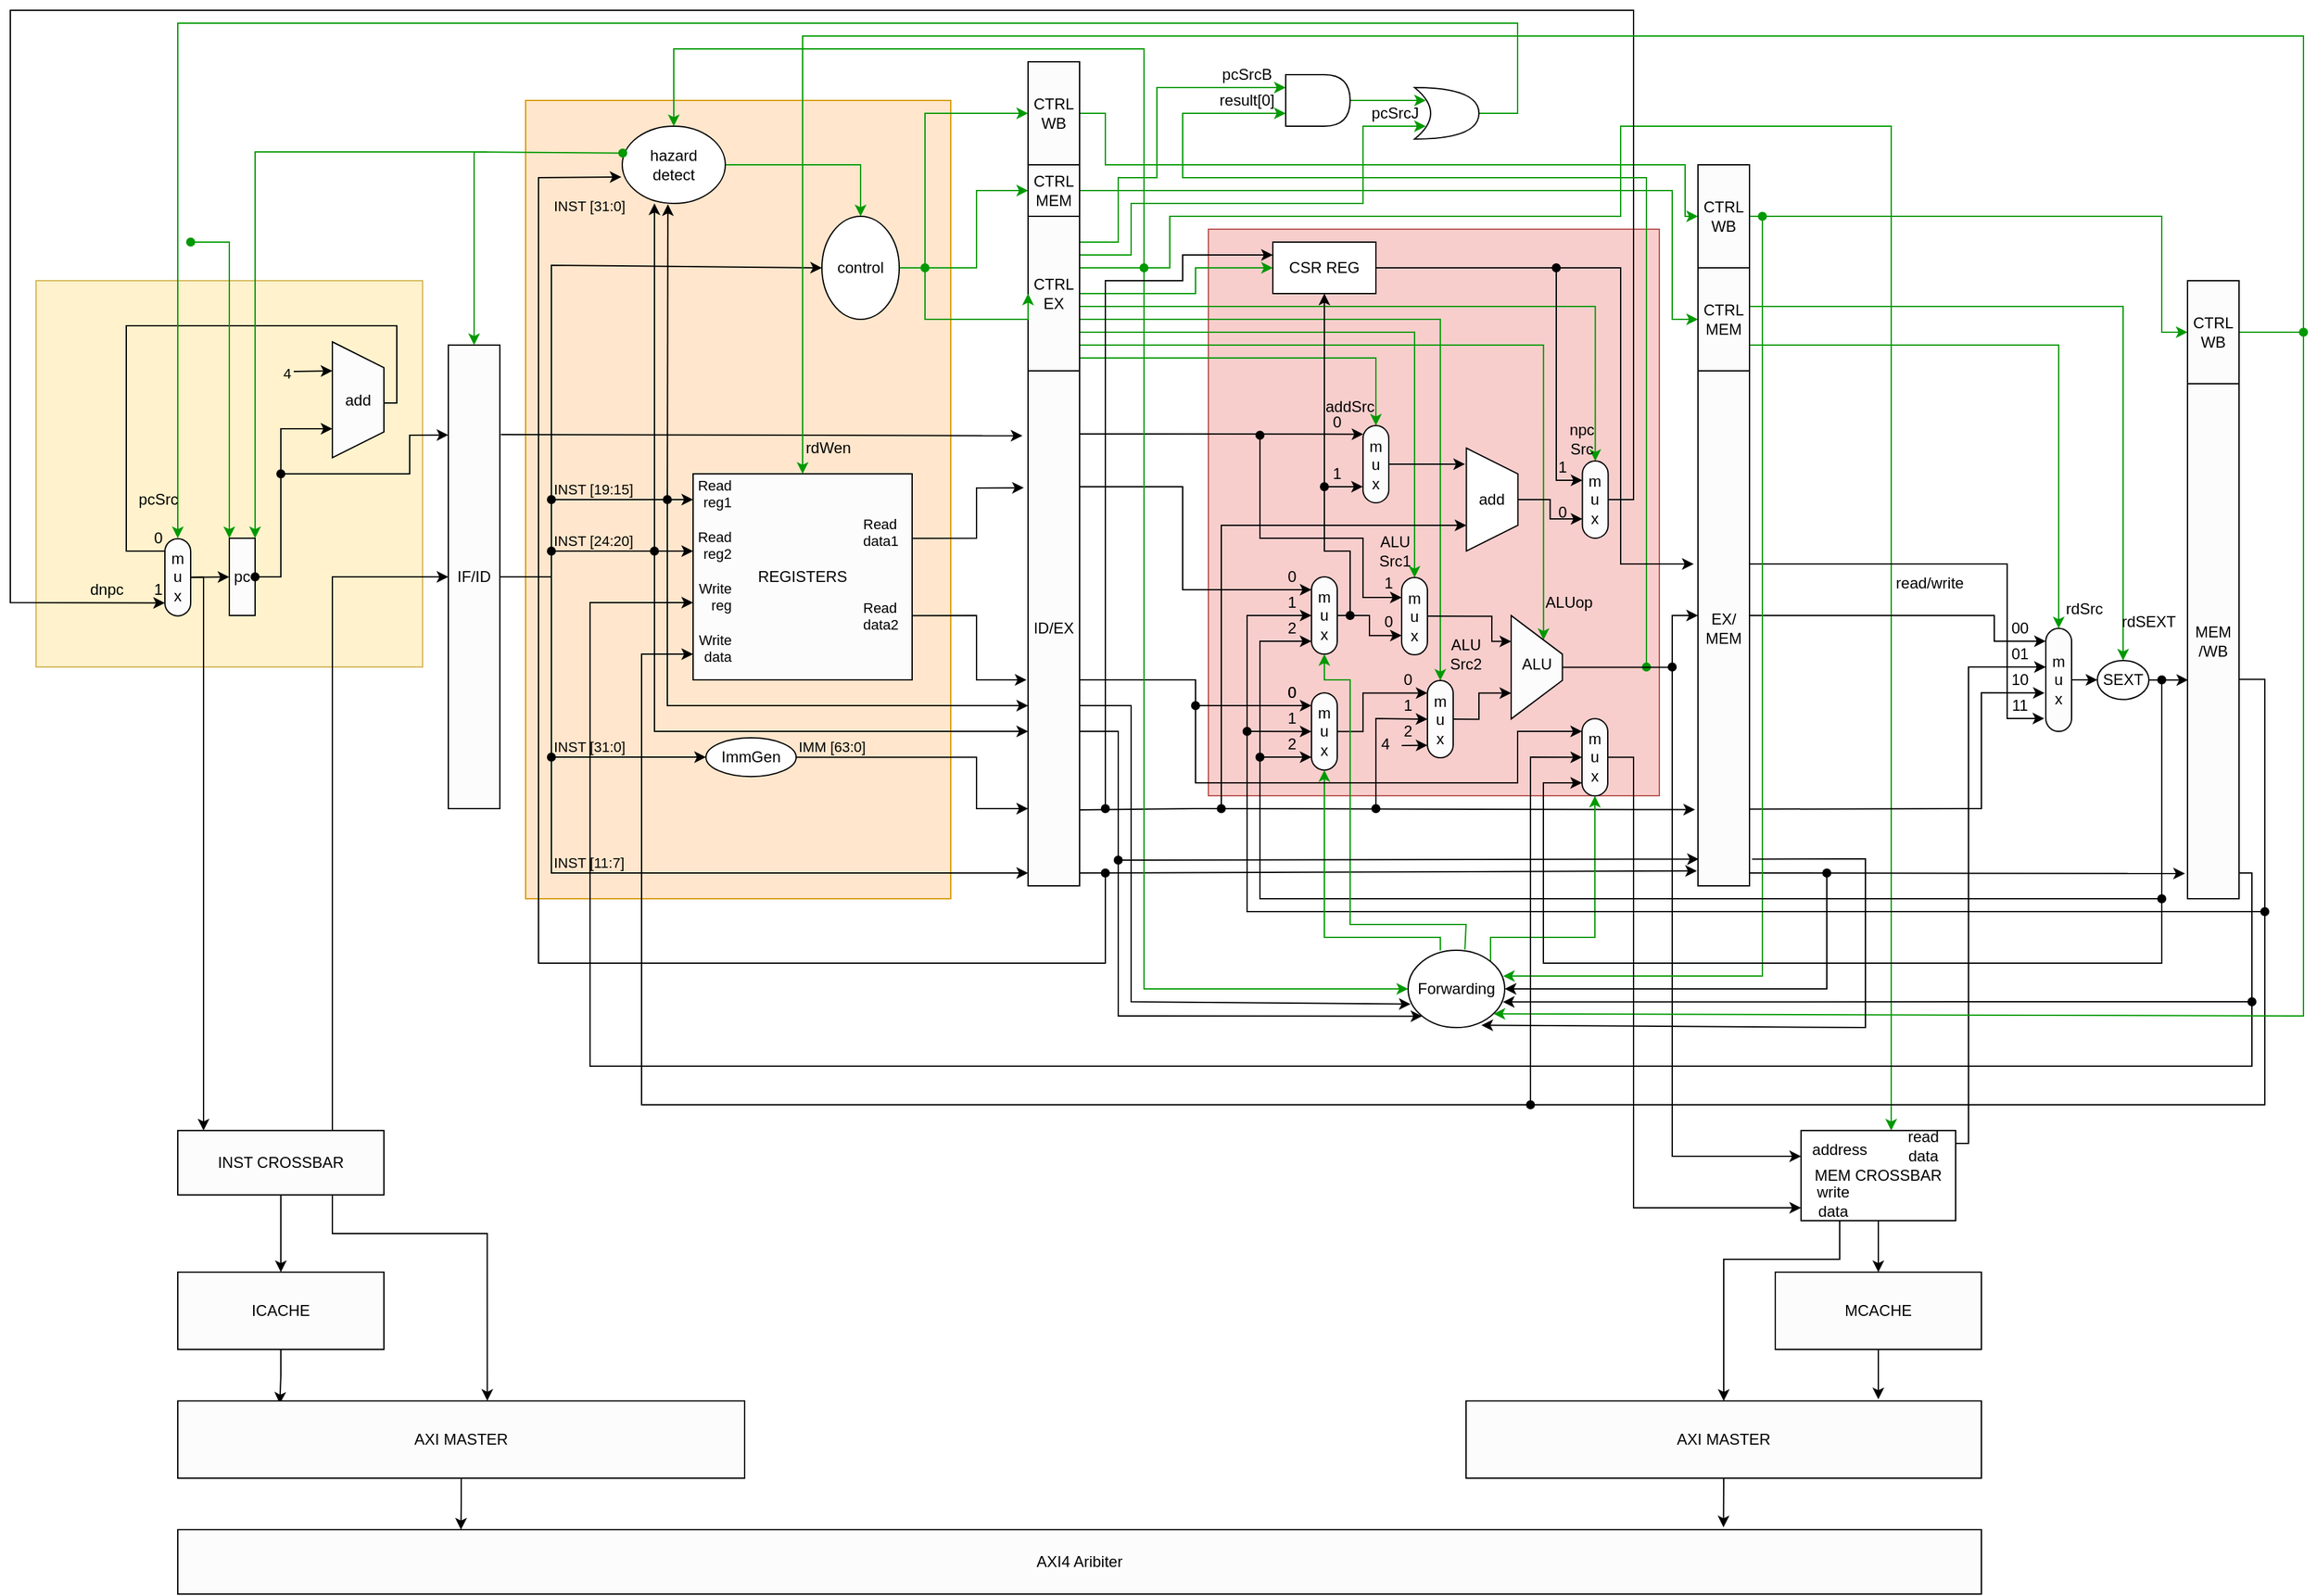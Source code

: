 <mxfile version="20.8.13" type="github">
  <diagram id="Gqjt-aGocySODWQNgcJ-" name="第 1 页">
    <mxGraphModel dx="3227" dy="1850" grid="1" gridSize="10" guides="1" tooltips="1" connect="1" arrows="1" fold="1" page="1" pageScale="1" pageWidth="850" pageHeight="1100" math="0" shadow="0">
      <root>
        <mxCell id="0" />
        <mxCell id="1" parent="0" />
        <mxCell id="40hefYiHgV7QIJAYxkdW-301" value="" style="rounded=0;whiteSpace=wrap;html=1;fillColor=#f8cecc;strokeColor=#b85450;" parent="1" vertex="1">
          <mxGeometry x="800" y="310" width="350" height="440" as="geometry" />
        </mxCell>
        <mxCell id="40hefYiHgV7QIJAYxkdW-283" value="" style="rounded=0;whiteSpace=wrap;html=1;fillColor=#ffe6cc;strokeColor=#d79b00;" parent="1" vertex="1">
          <mxGeometry x="270" y="210" width="330" height="620" as="geometry" />
        </mxCell>
        <mxCell id="40hefYiHgV7QIJAYxkdW-13" value="" style="endArrow=classic;html=1;rounded=0;exitX=1.02;exitY=0.193;exitDx=0;exitDy=0;entryX=-0.109;entryY=0.126;entryDx=0;entryDy=0;entryPerimeter=0;exitPerimeter=0;jumpStyle=none;" parent="1" source="IhEL-Qv9K_QajIlyC7i--37" target="IhEL-Qv9K_QajIlyC7i--38" edge="1">
          <mxGeometry width="50" height="50" relative="1" as="geometry">
            <mxPoint x="940" y="620" as="sourcePoint" />
            <mxPoint x="990" y="570" as="targetPoint" />
          </mxGeometry>
        </mxCell>
        <mxCell id="40hefYiHgV7QIJAYxkdW-281" value="" style="rounded=0;whiteSpace=wrap;html=1;fillColor=#fff2cc;strokeColor=#d6b656;" parent="1" vertex="1">
          <mxGeometry x="-110" y="350" width="300" height="300" as="geometry" />
        </mxCell>
        <mxCell id="IhEL-Qv9K_QajIlyC7i--54" style="edgeStyle=none;rounded=0;jumpStyle=none;jumpSize=6;orthogonalLoop=1;jettySize=auto;html=1;exitX=1;exitY=0.5;exitDx=0;exitDy=0;fontColor=default;startArrow=none;startFill=0;sourcePerimeterSpacing=0;elbow=vertical;" parent="1" source="40hefYiHgV7QIJAYxkdW-65" target="IhEL-Qv9K_QajIlyC7i--27" edge="1">
          <mxGeometry relative="1" as="geometry">
            <mxPoint x="-190" y="580" as="sourcePoint" />
          </mxGeometry>
        </mxCell>
        <mxCell id="IhEL-Qv9K_QajIlyC7i--27" value="pc" style="rounded=0;whiteSpace=wrap;html=1;labelBackgroundColor=none;fontColor=default;fillColor=#FCFCFC;" parent="1" vertex="1">
          <mxGeometry x="40" y="550" width="20" height="60" as="geometry" />
        </mxCell>
        <mxCell id="IhEL-Qv9K_QajIlyC7i--41" style="edgeStyle=none;rounded=0;jumpStyle=none;jumpSize=6;orthogonalLoop=1;jettySize=auto;html=1;entryX=0;entryY=0.5;entryDx=0;entryDy=0;fontColor=default;startArrow=none;startFill=0;sourcePerimeterSpacing=0;elbow=vertical;" parent="1" target="IhEL-Qv9K_QajIlyC7i--37" edge="1">
          <mxGeometry relative="1" as="geometry">
            <mxPoint x="120" y="1010" as="sourcePoint" />
            <Array as="points">
              <mxPoint x="120" y="1010" />
              <mxPoint x="120" y="580" />
            </Array>
          </mxGeometry>
        </mxCell>
        <mxCell id="Q9VLkRo0MSuz5k_Y-Rj9-14" style="edgeStyle=orthogonalEdgeStyle;rounded=0;orthogonalLoop=1;jettySize=auto;html=1;exitX=0.5;exitY=1;exitDx=0;exitDy=0;entryX=0.5;entryY=0;entryDx=0;entryDy=0;strokeColor=#000000;startArrow=none;startFill=0;" edge="1" parent="1" source="IhEL-Qv9K_QajIlyC7i--36" target="Q9VLkRo0MSuz5k_Y-Rj9-8">
          <mxGeometry relative="1" as="geometry" />
        </mxCell>
        <mxCell id="Q9VLkRo0MSuz5k_Y-Rj9-15" style="edgeStyle=orthogonalEdgeStyle;rounded=0;orthogonalLoop=1;jettySize=auto;html=1;exitX=0.5;exitY=1;exitDx=0;exitDy=0;entryX=0.546;entryY=-0.002;entryDx=0;entryDy=0;entryPerimeter=0;strokeColor=#000000;startArrow=none;startFill=0;" edge="1" parent="1" source="IhEL-Qv9K_QajIlyC7i--36" target="Q9VLkRo0MSuz5k_Y-Rj9-9">
          <mxGeometry relative="1" as="geometry">
            <Array as="points">
              <mxPoint x="120" y="1060" />
              <mxPoint x="120" y="1090" />
              <mxPoint x="240" y="1090" />
            </Array>
          </mxGeometry>
        </mxCell>
        <mxCell id="IhEL-Qv9K_QajIlyC7i--36" value="INST CROSSBAR" style="rounded=0;whiteSpace=wrap;html=1;labelBackgroundColor=none;fontColor=default;fillColor=#FCFCFC;" parent="1" vertex="1">
          <mxGeometry y="1010" width="160" height="50" as="geometry" />
        </mxCell>
        <mxCell id="IhEL-Qv9K_QajIlyC7i--37" value="IF/ID" style="rounded=0;whiteSpace=wrap;html=1;labelBackgroundColor=none;fontColor=default;fillColor=#FCFCFC;" parent="1" vertex="1">
          <mxGeometry x="210" y="400" width="40" height="360" as="geometry" />
        </mxCell>
        <mxCell id="IhEL-Qv9K_QajIlyC7i--38" value="ID/EX" style="rounded=0;whiteSpace=wrap;html=1;labelBackgroundColor=none;fontColor=default;fillColor=#FCFCFC;" parent="1" vertex="1">
          <mxGeometry x="660" y="420" width="40" height="400" as="geometry" />
        </mxCell>
        <mxCell id="IhEL-Qv9K_QajIlyC7i--42" value="" style="endArrow=classic;html=1;rounded=0;fontColor=default;sourcePerimeterSpacing=0;elbow=vertical;jumpStyle=none;jumpSize=6;entryX=0.75;entryY=1;entryDx=0;entryDy=0;startArrow=oval;startFill=1;exitX=1;exitY=0.5;exitDx=0;exitDy=0;" parent="1" target="IhEL-Qv9K_QajIlyC7i--52" edge="1" source="IhEL-Qv9K_QajIlyC7i--27">
          <mxGeometry width="50" height="50" relative="1" as="geometry">
            <mxPoint x="80" y="580" as="sourcePoint" />
            <mxPoint x="50" y="460" as="targetPoint" />
            <Array as="points">
              <mxPoint x="80" y="580" />
              <mxPoint x="80" y="465" />
            </Array>
          </mxGeometry>
        </mxCell>
        <mxCell id="IhEL-Qv9K_QajIlyC7i--51" style="edgeStyle=none;rounded=0;jumpStyle=none;jumpSize=6;orthogonalLoop=1;jettySize=auto;html=1;fontColor=default;startArrow=none;startFill=0;sourcePerimeterSpacing=0;elbow=vertical;" parent="1" edge="1">
          <mxGeometry relative="1" as="geometry">
            <mxPoint y="560" as="targetPoint" />
            <mxPoint x="160" y="445" as="sourcePoint" />
            <Array as="points">
              <mxPoint x="170" y="445" />
              <mxPoint x="170" y="385" />
              <mxPoint x="-40" y="385" />
              <mxPoint x="-40" y="560" />
            </Array>
          </mxGeometry>
        </mxCell>
        <mxCell id="IhEL-Qv9K_QajIlyC7i--46" value="" style="endArrow=classic;html=1;rounded=0;fontColor=default;sourcePerimeterSpacing=0;elbow=vertical;jumpStyle=none;jumpSize=6;entryX=0.25;entryY=1;entryDx=0;entryDy=0;" parent="1" target="IhEL-Qv9K_QajIlyC7i--52" edge="1">
          <mxGeometry relative="1" as="geometry">
            <mxPoint x="90" y="420.5" as="sourcePoint" />
            <mxPoint x="120" y="412.5" as="targetPoint" />
          </mxGeometry>
        </mxCell>
        <mxCell id="IhEL-Qv9K_QajIlyC7i--48" value="4" style="edgeLabel;resizable=0;html=1;align=left;verticalAlign=bottom;labelBackgroundColor=none;sketch=0;fontColor=default;fillColor=#FCFCFC;" parent="IhEL-Qv9K_QajIlyC7i--46" connectable="0" vertex="1">
          <mxGeometry x="-1" relative="1" as="geometry">
            <mxPoint x="-10" y="10" as="offset" />
          </mxGeometry>
        </mxCell>
        <mxCell id="IhEL-Qv9K_QajIlyC7i--50" style="edgeStyle=none;rounded=0;jumpStyle=none;jumpSize=6;orthogonalLoop=1;jettySize=auto;html=1;exitX=0.5;exitY=0;exitDx=0;exitDy=0;fontColor=default;startArrow=none;startFill=0;sourcePerimeterSpacing=0;elbow=vertical;" parent="1" edge="1">
          <mxGeometry relative="1" as="geometry">
            <mxPoint x="147.5" y="437.5" as="sourcePoint" />
            <mxPoint x="147.5" y="437.5" as="targetPoint" />
          </mxGeometry>
        </mxCell>
        <mxCell id="IhEL-Qv9K_QajIlyC7i--52" value="" style="shape=trapezoid;perimeter=trapezoidPerimeter;whiteSpace=wrap;html=1;fixedSize=1;labelBackgroundColor=none;sketch=0;fontColor=default;fillColor=#FCFCFC;rotation=90;" parent="1" vertex="1">
          <mxGeometry x="95" y="422.5" width="90" height="40" as="geometry" />
        </mxCell>
        <mxCell id="IhEL-Qv9K_QajIlyC7i--56" value="REGISTERS" style="rounded=0;whiteSpace=wrap;html=1;labelBackgroundColor=none;sketch=0;fontColor=default;fillColor=#FCFCFC;" parent="1" vertex="1">
          <mxGeometry x="400" y="500" width="170" height="160" as="geometry" />
        </mxCell>
        <mxCell id="IhEL-Qv9K_QajIlyC7i--59" value="" style="endArrow=classic;html=1;rounded=0;fontColor=default;sourcePerimeterSpacing=0;elbow=vertical;jumpStyle=none;jumpSize=6;startArrow=oval;startFill=1;" parent="1" edge="1">
          <mxGeometry relative="1" as="geometry">
            <mxPoint x="290" y="520" as="sourcePoint" />
            <mxPoint x="400" y="520" as="targetPoint" />
          </mxGeometry>
        </mxCell>
        <mxCell id="IhEL-Qv9K_QajIlyC7i--61" value="INST [19:15]" style="edgeLabel;resizable=0;html=1;align=left;verticalAlign=bottom;labelBackgroundColor=none;sketch=0;fontColor=default;fillColor=#FCFCFC;" parent="IhEL-Qv9K_QajIlyC7i--59" connectable="0" vertex="1">
          <mxGeometry x="-1" relative="1" as="geometry" />
        </mxCell>
        <mxCell id="IhEL-Qv9K_QajIlyC7i--62" value="Read&lt;br&gt;reg1" style="edgeLabel;resizable=0;html=1;align=right;verticalAlign=bottom;labelBackgroundColor=none;sketch=0;fontColor=default;fillColor=#FCFCFC;" parent="IhEL-Qv9K_QajIlyC7i--59" connectable="0" vertex="1">
          <mxGeometry x="1" relative="1" as="geometry">
            <mxPoint x="30" y="10" as="offset" />
          </mxGeometry>
        </mxCell>
        <mxCell id="IhEL-Qv9K_QajIlyC7i--91" value="INST [31:0]" style="edgeLabel;resizable=0;html=1;align=left;verticalAlign=bottom;labelBackgroundColor=none;sketch=0;fontColor=default;fillColor=#FCFCFC;" parent="IhEL-Qv9K_QajIlyC7i--59" connectable="0" vertex="1">
          <mxGeometry x="-1" relative="1" as="geometry">
            <mxPoint y="-220" as="offset" />
          </mxGeometry>
        </mxCell>
        <mxCell id="40hefYiHgV7QIJAYxkdW-6" value="INST [31:0]" style="edgeLabel;resizable=0;html=1;align=left;verticalAlign=bottom;labelBackgroundColor=none;sketch=0;fontColor=default;fillColor=#FCFCFC;" parent="IhEL-Qv9K_QajIlyC7i--59" connectable="0" vertex="1">
          <mxGeometry x="-1" relative="1" as="geometry">
            <mxPoint y="200" as="offset" />
          </mxGeometry>
        </mxCell>
        <mxCell id="40hefYiHgV7QIJAYxkdW-8" value="IMM [63:0]" style="edgeLabel;resizable=0;html=1;align=left;verticalAlign=bottom;labelBackgroundColor=none;sketch=0;fontColor=default;fillColor=#FCFCFC;" parent="IhEL-Qv9K_QajIlyC7i--59" connectable="0" vertex="1">
          <mxGeometry x="-1" relative="1" as="geometry">
            <mxPoint x="190" y="200" as="offset" />
          </mxGeometry>
        </mxCell>
        <mxCell id="40hefYiHgV7QIJAYxkdW-70" value="INST [11:7]" style="edgeLabel;resizable=0;html=1;align=left;verticalAlign=bottom;labelBackgroundColor=none;sketch=0;fontColor=default;fillColor=#FCFCFC;" parent="IhEL-Qv9K_QajIlyC7i--59" connectable="0" vertex="1">
          <mxGeometry x="-1" relative="1" as="geometry">
            <mxPoint y="290" as="offset" />
          </mxGeometry>
        </mxCell>
        <mxCell id="IhEL-Qv9K_QajIlyC7i--63" value="" style="endArrow=classic;html=1;rounded=0;fontColor=default;sourcePerimeterSpacing=0;elbow=vertical;jumpStyle=none;jumpSize=6;startArrow=oval;startFill=1;" parent="1" edge="1">
          <mxGeometry relative="1" as="geometry">
            <mxPoint x="290" y="560" as="sourcePoint" />
            <mxPoint x="400" y="560" as="targetPoint" />
          </mxGeometry>
        </mxCell>
        <mxCell id="IhEL-Qv9K_QajIlyC7i--65" value="INST [24:20]" style="edgeLabel;resizable=0;html=1;align=left;verticalAlign=bottom;labelBackgroundColor=none;sketch=0;fontColor=default;fillColor=#FCFCFC;" parent="IhEL-Qv9K_QajIlyC7i--63" connectable="0" vertex="1">
          <mxGeometry x="-1" relative="1" as="geometry" />
        </mxCell>
        <mxCell id="IhEL-Qv9K_QajIlyC7i--66" value="Read&lt;br&gt;reg2" style="edgeLabel;resizable=0;html=1;align=right;verticalAlign=bottom;labelBackgroundColor=none;sketch=0;fontColor=default;fillColor=#FCFCFC;" parent="IhEL-Qv9K_QajIlyC7i--63" connectable="0" vertex="1">
          <mxGeometry x="1" relative="1" as="geometry">
            <mxPoint x="30" y="10" as="offset" />
          </mxGeometry>
        </mxCell>
        <mxCell id="40hefYiHgV7QIJAYxkdW-58" value="Write&lt;br&gt;data" style="edgeLabel;resizable=0;html=1;align=right;verticalAlign=bottom;labelBackgroundColor=none;sketch=0;fontColor=default;fillColor=#FCFCFC;" parent="IhEL-Qv9K_QajIlyC7i--63" connectable="0" vertex="1">
          <mxGeometry x="1" relative="1" as="geometry">
            <mxPoint x="30" y="90" as="offset" />
          </mxGeometry>
        </mxCell>
        <mxCell id="40hefYiHgV7QIJAYxkdW-59" value="Write&lt;br&gt;reg" style="edgeLabel;resizable=0;html=1;align=right;verticalAlign=bottom;labelBackgroundColor=none;sketch=0;fontColor=default;fillColor=#FCFCFC;" parent="IhEL-Qv9K_QajIlyC7i--63" connectable="0" vertex="1">
          <mxGeometry x="1" relative="1" as="geometry">
            <mxPoint x="30" y="50" as="offset" />
          </mxGeometry>
        </mxCell>
        <mxCell id="IhEL-Qv9K_QajIlyC7i--75" value="" style="endArrow=classic;html=1;rounded=0;fontColor=default;sourcePerimeterSpacing=0;elbow=vertical;jumpStyle=none;jumpSize=6;entryX=-0.083;entryY=0.227;entryDx=0;entryDy=0;exitX=1;exitY=0.313;exitDx=0;exitDy=0;exitPerimeter=0;entryPerimeter=0;" parent="1" source="IhEL-Qv9K_QajIlyC7i--56" target="IhEL-Qv9K_QajIlyC7i--38" edge="1">
          <mxGeometry relative="1" as="geometry">
            <mxPoint x="690" y="550" as="sourcePoint" />
            <mxPoint x="740" y="550" as="targetPoint" />
            <Array as="points">
              <mxPoint x="620" y="550" />
              <mxPoint x="620" y="511" />
            </Array>
          </mxGeometry>
        </mxCell>
        <mxCell id="IhEL-Qv9K_QajIlyC7i--77" value="Read&lt;br&gt;data1" style="edgeLabel;resizable=0;html=1;align=left;verticalAlign=bottom;labelBackgroundColor=none;sketch=0;fontColor=default;fillColor=#FCFCFC;" parent="IhEL-Qv9K_QajIlyC7i--75" connectable="0" vertex="1">
          <mxGeometry x="-1" relative="1" as="geometry">
            <mxPoint x="-40" y="10" as="offset" />
          </mxGeometry>
        </mxCell>
        <mxCell id="IhEL-Qv9K_QajIlyC7i--79" value="" style="endArrow=classic;html=1;rounded=0;fontColor=default;sourcePerimeterSpacing=0;elbow=vertical;jumpStyle=none;jumpSize=6;entryX=-0.03;entryY=0.6;entryDx=0;entryDy=0;entryPerimeter=0;exitX=1;exitY=0.688;exitDx=0;exitDy=0;exitPerimeter=0;" parent="1" source="IhEL-Qv9K_QajIlyC7i--56" target="IhEL-Qv9K_QajIlyC7i--38" edge="1">
          <mxGeometry relative="1" as="geometry">
            <mxPoint x="630" y="610" as="sourcePoint" />
            <mxPoint x="740" y="610" as="targetPoint" />
            <Array as="points">
              <mxPoint x="620" y="610" />
              <mxPoint x="620" y="660" />
            </Array>
          </mxGeometry>
        </mxCell>
        <mxCell id="IhEL-Qv9K_QajIlyC7i--81" value="Read&lt;br&gt;data2" style="edgeLabel;resizable=0;html=1;align=left;verticalAlign=bottom;labelBackgroundColor=none;sketch=0;fontColor=default;fillColor=#FCFCFC;" parent="IhEL-Qv9K_QajIlyC7i--79" connectable="0" vertex="1">
          <mxGeometry x="-1" relative="1" as="geometry">
            <mxPoint x="-40" y="15" as="offset" />
          </mxGeometry>
        </mxCell>
        <mxCell id="IhEL-Qv9K_QajIlyC7i--85" value="" style="endArrow=none;html=1;rounded=0;fontColor=default;sourcePerimeterSpacing=0;elbow=vertical;jumpStyle=none;jumpSize=6;exitX=1;exitY=0.5;exitDx=0;exitDy=0;" parent="1" source="IhEL-Qv9K_QajIlyC7i--37" edge="1">
          <mxGeometry width="50" height="50" relative="1" as="geometry">
            <mxPoint x="460" y="580" as="sourcePoint" />
            <mxPoint x="290" y="580" as="targetPoint" />
          </mxGeometry>
        </mxCell>
        <mxCell id="IhEL-Qv9K_QajIlyC7i--86" value="" style="endArrow=classic;html=1;rounded=0;fontColor=default;sourcePerimeterSpacing=0;elbow=vertical;jumpStyle=none;jumpSize=6;entryX=0;entryY=0.5;entryDx=0;entryDy=0;" parent="1" target="40hefYiHgV7QIJAYxkdW-4" edge="1">
          <mxGeometry width="50" height="50" relative="1" as="geometry">
            <mxPoint x="290" y="580" as="sourcePoint" />
            <mxPoint x="500" y="380" as="targetPoint" />
            <Array as="points">
              <mxPoint x="290" y="338" />
            </Array>
          </mxGeometry>
        </mxCell>
        <mxCell id="IhEL-Qv9K_QajIlyC7i--87" value="" style="endArrow=classic;html=1;rounded=0;fontColor=default;sourcePerimeterSpacing=0;elbow=vertical;jumpStyle=none;jumpSize=6;" parent="1" edge="1">
          <mxGeometry width="50" height="50" relative="1" as="geometry">
            <mxPoint x="290" y="580" as="sourcePoint" />
            <mxPoint x="410" y="720" as="targetPoint" />
            <Array as="points">
              <mxPoint x="290" y="720" />
            </Array>
          </mxGeometry>
        </mxCell>
        <mxCell id="40hefYiHgV7QIJAYxkdW-75" style="edgeStyle=orthogonalEdgeStyle;rounded=0;orthogonalLoop=1;jettySize=auto;html=1;strokeColor=#009900;exitX=0.971;exitY=0.13;exitDx=0;exitDy=0;exitPerimeter=0;" parent="1" source="IhEL-Qv9K_QajIlyC7i--94" target="40hefYiHgV7QIJAYxkdW-33" edge="1">
          <mxGeometry relative="1" as="geometry">
            <Array as="points">
              <mxPoint x="699" y="340" />
              <mxPoint x="770" y="340" />
              <mxPoint x="770" y="300" />
              <mxPoint x="1120" y="300" />
              <mxPoint x="1120" y="230" />
              <mxPoint x="1330" y="230" />
            </Array>
            <mxPoint x="710" y="350" as="sourcePoint" />
            <mxPoint x="1330" y="630" as="targetPoint" />
          </mxGeometry>
        </mxCell>
        <mxCell id="OQWN7JxPHkOawuQ5Crrb-127" style="edgeStyle=orthogonalEdgeStyle;rounded=0;orthogonalLoop=1;jettySize=auto;html=1;exitX=0.995;exitY=0.167;exitDx=0;exitDy=0;entryX=0;entryY=0.25;entryDx=0;entryDy=0;strokeColor=#009900;exitPerimeter=0;" parent="1" source="IhEL-Qv9K_QajIlyC7i--94" target="40hefYiHgV7QIJAYxkdW-88" edge="1">
          <mxGeometry relative="1" as="geometry">
            <Array as="points">
              <mxPoint x="730" y="320" />
              <mxPoint x="730" y="270" />
              <mxPoint x="760" y="270" />
              <mxPoint x="760" y="200" />
            </Array>
          </mxGeometry>
        </mxCell>
        <mxCell id="OQWN7JxPHkOawuQ5Crrb-128" style="edgeStyle=orthogonalEdgeStyle;rounded=0;orthogonalLoop=1;jettySize=auto;html=1;entryX=0.175;entryY=0.75;entryDx=0;entryDy=0;entryPerimeter=0;strokeColor=#009900;exitX=0.977;exitY=0.185;exitDx=0;exitDy=0;exitPerimeter=0;" parent="1" source="IhEL-Qv9K_QajIlyC7i--94" target="40hefYiHgV7QIJAYxkdW-241" edge="1">
          <mxGeometry relative="1" as="geometry">
            <Array as="points">
              <mxPoint x="740" y="330" />
              <mxPoint x="740" y="290" />
              <mxPoint x="920" y="290" />
              <mxPoint x="920" y="230" />
            </Array>
            <mxPoint x="710" y="330" as="sourcePoint" />
          </mxGeometry>
        </mxCell>
        <mxCell id="Q9VLkRo0MSuz5k_Y-Rj9-3" style="edgeStyle=orthogonalEdgeStyle;rounded=0;orthogonalLoop=1;jettySize=auto;html=1;exitX=1;exitY=0.5;exitDx=0;exitDy=0;entryX=0;entryY=0.5;entryDx=0;entryDy=0;startArrow=none;startFill=0;strokeColor=#009900;" edge="1" parent="1" source="IhEL-Qv9K_QajIlyC7i--92" target="40hefYiHgV7QIJAYxkdW-71">
          <mxGeometry relative="1" as="geometry">
            <Array as="points">
              <mxPoint x="1160" y="280" />
              <mxPoint x="1160" y="380" />
            </Array>
          </mxGeometry>
        </mxCell>
        <mxCell id="IhEL-Qv9K_QajIlyC7i--92" value="CTRL&lt;br&gt;MEM" style="rounded=0;whiteSpace=wrap;html=1;labelBackgroundColor=none;sketch=0;fontColor=default;fillColor=#FCFCFC;" parent="1" vertex="1">
          <mxGeometry x="660" y="260" width="40" height="40" as="geometry" />
        </mxCell>
        <mxCell id="40hefYiHgV7QIJAYxkdW-74" style="edgeStyle=orthogonalEdgeStyle;rounded=0;orthogonalLoop=1;jettySize=auto;html=1;exitX=1;exitY=0.5;exitDx=0;exitDy=0;entryX=0;entryY=0.5;entryDx=0;entryDy=0;strokeColor=#009900;" parent="1" source="IhEL-Qv9K_QajIlyC7i--93" target="40hefYiHgV7QIJAYxkdW-72" edge="1">
          <mxGeometry relative="1" as="geometry">
            <Array as="points">
              <mxPoint x="720" y="220" />
              <mxPoint x="720" y="260" />
              <mxPoint x="1170" y="260" />
              <mxPoint x="1170" y="300" />
            </Array>
          </mxGeometry>
        </mxCell>
        <mxCell id="IhEL-Qv9K_QajIlyC7i--93" value="CTRL&lt;br&gt;WB" style="rounded=0;whiteSpace=wrap;html=1;labelBackgroundColor=none;sketch=0;fontColor=default;fillColor=#FCFCFC;" parent="1" vertex="1">
          <mxGeometry x="660" y="180" width="40" height="80" as="geometry" />
        </mxCell>
        <mxCell id="40hefYiHgV7QIJAYxkdW-96" style="edgeStyle=orthogonalEdgeStyle;rounded=0;orthogonalLoop=1;jettySize=auto;html=1;exitX=1;exitY=0.25;exitDx=0;exitDy=0;entryX=0.5;entryY=0;entryDx=0;entryDy=0;strokeColor=#009900;" parent="1" source="IhEL-Qv9K_QajIlyC7i--94" target="40hefYiHgV7QIJAYxkdW-47" edge="1">
          <mxGeometry relative="1" as="geometry">
            <Array as="points">
              <mxPoint x="700" y="410" />
              <mxPoint x="930" y="410" />
            </Array>
          </mxGeometry>
        </mxCell>
        <mxCell id="40hefYiHgV7QIJAYxkdW-97" style="edgeStyle=orthogonalEdgeStyle;rounded=0;orthogonalLoop=1;jettySize=auto;html=1;exitX=1;exitY=0.5;exitDx=0;exitDy=0;entryX=0.5;entryY=0;entryDx=0;entryDy=0;strokeColor=#009900;" parent="1" source="IhEL-Qv9K_QajIlyC7i--94" target="OQWN7JxPHkOawuQ5Crrb-37" edge="1">
          <mxGeometry relative="1" as="geometry">
            <Array as="points">
              <mxPoint x="980" y="380" />
            </Array>
          </mxGeometry>
        </mxCell>
        <mxCell id="40hefYiHgV7QIJAYxkdW-98" style="edgeStyle=orthogonalEdgeStyle;rounded=0;orthogonalLoop=1;jettySize=auto;html=1;exitX=1;exitY=0.75;exitDx=0;exitDy=0;entryX=0;entryY=0.25;entryDx=0;entryDy=0;strokeColor=#009900;" parent="1" source="IhEL-Qv9K_QajIlyC7i--94" target="40hefYiHgV7QIJAYxkdW-11" edge="1">
          <mxGeometry relative="1" as="geometry">
            <Array as="points">
              <mxPoint x="1060" y="400" />
            </Array>
            <mxPoint x="1050" y="610" as="targetPoint" />
          </mxGeometry>
        </mxCell>
        <mxCell id="40hefYiHgV7QIJAYxkdW-230" style="edgeStyle=orthogonalEdgeStyle;rounded=0;orthogonalLoop=1;jettySize=auto;html=1;exitX=1;exitY=0.25;exitDx=0;exitDy=0;entryX=0.5;entryY=0;entryDx=0;entryDy=0;startArrow=none;startFill=0;strokeColor=#009900;" parent="1" source="IhEL-Qv9K_QajIlyC7i--94" target="OQWN7JxPHkOawuQ5Crrb-36" edge="1">
          <mxGeometry relative="1" as="geometry">
            <Array as="points">
              <mxPoint x="700" y="390" />
              <mxPoint x="960" y="390" />
            </Array>
          </mxGeometry>
        </mxCell>
        <mxCell id="OQWN7JxPHkOawuQ5Crrb-25" style="edgeStyle=orthogonalEdgeStyle;rounded=0;orthogonalLoop=1;jettySize=auto;html=1;exitX=1;exitY=0.25;exitDx=0;exitDy=0;entryX=0.5;entryY=0;entryDx=0;entryDy=0;strokeColor=#009900;" parent="1" source="IhEL-Qv9K_QajIlyC7i--94" target="OQWN7JxPHkOawuQ5Crrb-19" edge="1">
          <mxGeometry relative="1" as="geometry">
            <Array as="points">
              <mxPoint x="700" y="370" />
              <mxPoint x="1100" y="370" />
            </Array>
          </mxGeometry>
        </mxCell>
        <mxCell id="OQWN7JxPHkOawuQ5Crrb-114" style="edgeStyle=orthogonalEdgeStyle;rounded=0;orthogonalLoop=1;jettySize=auto;html=1;exitX=1;exitY=0.25;exitDx=0;exitDy=0;entryX=0;entryY=0.5;entryDx=0;entryDy=0;strokeColor=#009900;" parent="1" source="IhEL-Qv9K_QajIlyC7i--94" target="OQWN7JxPHkOawuQ5Crrb-113" edge="1">
          <mxGeometry relative="1" as="geometry">
            <Array as="points">
              <mxPoint x="700" y="360" />
              <mxPoint x="790" y="360" />
              <mxPoint x="790" y="340" />
            </Array>
          </mxGeometry>
        </mxCell>
        <mxCell id="IhEL-Qv9K_QajIlyC7i--94" value="CTRL&lt;br&gt;EX" style="rounded=0;whiteSpace=wrap;html=1;labelBackgroundColor=none;sketch=0;fontColor=default;fillColor=#FCFCFC;" parent="1" vertex="1">
          <mxGeometry x="660" y="300" width="40" height="120" as="geometry" />
        </mxCell>
        <mxCell id="40hefYiHgV7QIJAYxkdW-1" value="add" style="text;strokeColor=none;align=center;fillColor=none;html=1;verticalAlign=middle;whiteSpace=wrap;rounded=0;" parent="1" vertex="1">
          <mxGeometry x="110" y="427.5" width="60" height="30" as="geometry" />
        </mxCell>
        <mxCell id="40hefYiHgV7QIJAYxkdW-2" value="" style="endArrow=classic;html=1;rounded=0;entryX=0;entryY=0.194;entryDx=0;entryDy=0;entryPerimeter=0;startArrow=oval;startFill=1;" parent="1" target="IhEL-Qv9K_QajIlyC7i--37" edge="1">
          <mxGeometry width="50" height="50" relative="1" as="geometry">
            <mxPoint x="80" y="500" as="sourcePoint" />
            <mxPoint x="190" y="460" as="targetPoint" />
            <Array as="points">
              <mxPoint x="180" y="500" />
              <mxPoint x="180" y="470" />
            </Array>
          </mxGeometry>
        </mxCell>
        <mxCell id="40hefYiHgV7QIJAYxkdW-81" style="edgeStyle=orthogonalEdgeStyle;rounded=0;orthogonalLoop=1;jettySize=auto;html=1;startArrow=oval;startFill=1;strokeColor=#009900;entryX=0;entryY=0.5;entryDx=0;entryDy=0;" parent="1" target="IhEL-Qv9K_QajIlyC7i--92" edge="1">
          <mxGeometry relative="1" as="geometry">
            <mxPoint x="580" y="340" as="sourcePoint" />
            <Array as="points">
              <mxPoint x="620" y="340" />
              <mxPoint x="620" y="280" />
            </Array>
            <mxPoint x="650" y="280" as="targetPoint" />
          </mxGeometry>
        </mxCell>
        <mxCell id="OQWN7JxPHkOawuQ5Crrb-59" style="edgeStyle=orthogonalEdgeStyle;rounded=0;orthogonalLoop=1;jettySize=auto;html=1;exitX=1;exitY=0.5;exitDx=0;exitDy=0;entryX=0;entryY=0.5;entryDx=0;entryDy=0;strokeColor=#009900;" parent="1" source="40hefYiHgV7QIJAYxkdW-4" target="IhEL-Qv9K_QajIlyC7i--93" edge="1">
          <mxGeometry relative="1" as="geometry">
            <Array as="points">
              <mxPoint x="580" y="340" />
              <mxPoint x="580" y="220" />
            </Array>
          </mxGeometry>
        </mxCell>
        <mxCell id="OQWN7JxPHkOawuQ5Crrb-60" style="edgeStyle=orthogonalEdgeStyle;rounded=0;orthogonalLoop=1;jettySize=auto;html=1;exitX=1;exitY=0.5;exitDx=0;exitDy=0;entryX=0;entryY=0.5;entryDx=0;entryDy=0;strokeColor=#009900;" parent="1" source="40hefYiHgV7QIJAYxkdW-4" target="IhEL-Qv9K_QajIlyC7i--94" edge="1">
          <mxGeometry relative="1" as="geometry">
            <Array as="points">
              <mxPoint x="580" y="340" />
              <mxPoint x="580" y="380" />
            </Array>
          </mxGeometry>
        </mxCell>
        <mxCell id="40hefYiHgV7QIJAYxkdW-4" value="control" style="ellipse;whiteSpace=wrap;html=1;" parent="1" vertex="1">
          <mxGeometry x="500" y="300" width="60" height="80" as="geometry" />
        </mxCell>
        <mxCell id="40hefYiHgV7QIJAYxkdW-78" style="edgeStyle=orthogonalEdgeStyle;rounded=0;orthogonalLoop=1;jettySize=auto;html=1;exitX=1;exitY=0.5;exitDx=0;exitDy=0;" parent="1" source="40hefYiHgV7QIJAYxkdW-5" edge="1">
          <mxGeometry relative="1" as="geometry">
            <mxPoint x="660" y="760" as="targetPoint" />
            <Array as="points">
              <mxPoint x="620" y="720" />
              <mxPoint x="620" y="760" />
            </Array>
          </mxGeometry>
        </mxCell>
        <mxCell id="40hefYiHgV7QIJAYxkdW-5" value="ImmGen" style="ellipse;whiteSpace=wrap;html=1;" parent="1" vertex="1">
          <mxGeometry x="410" y="705.06" width="70" height="30.04" as="geometry" />
        </mxCell>
        <mxCell id="40hefYiHgV7QIJAYxkdW-14" value="" style="endArrow=classic;html=1;rounded=0;entryX=0.012;entryY=0.112;entryDx=0;entryDy=0;entryPerimeter=0;" parent="1" target="40hefYiHgV7QIJAYxkdW-47" edge="1">
          <mxGeometry width="50" height="50" relative="1" as="geometry">
            <mxPoint x="700" y="469" as="sourcePoint" />
            <mxPoint x="840" y="470" as="targetPoint" />
            <Array as="points" />
          </mxGeometry>
        </mxCell>
        <mxCell id="40hefYiHgV7QIJAYxkdW-23" style="edgeStyle=orthogonalEdgeStyle;rounded=0;orthogonalLoop=1;jettySize=auto;html=1;exitX=1;exitY=0.5;exitDx=0;exitDy=0;entryX=0.156;entryY=1.026;entryDx=0;entryDy=0;entryPerimeter=0;" parent="1" source="40hefYiHgV7QIJAYxkdW-47" target="40hefYiHgV7QIJAYxkdW-66" edge="1">
          <mxGeometry relative="1" as="geometry">
            <mxPoint x="890" y="530" as="targetPoint" />
            <mxPoint x="860" y="457.5" as="sourcePoint" />
          </mxGeometry>
        </mxCell>
        <mxCell id="40hefYiHgV7QIJAYxkdW-17" value="" style="endArrow=classic;html=1;rounded=0;fontColor=default;sourcePerimeterSpacing=0;elbow=vertical;jumpStyle=none;jumpSize=6;" parent="1" edge="1">
          <mxGeometry relative="1" as="geometry">
            <mxPoint x="700" y="510" as="sourcePoint" />
            <mxPoint x="880" y="590" as="targetPoint" />
            <Array as="points">
              <mxPoint x="780" y="510" />
              <mxPoint x="780" y="590" />
            </Array>
          </mxGeometry>
        </mxCell>
        <mxCell id="40hefYiHgV7QIJAYxkdW-25" value="" style="endArrow=classic;html=1;rounded=0;entryX=0;entryY=0.165;entryDx=0;entryDy=0;entryPerimeter=0;exitX=1.003;exitY=0.6;exitDx=0;exitDy=0;exitPerimeter=0;" parent="1" source="IhEL-Qv9K_QajIlyC7i--38" target="40hefYiHgV7QIJAYxkdW-48" edge="1">
          <mxGeometry width="50" height="50" relative="1" as="geometry">
            <mxPoint x="780" y="680" as="sourcePoint" />
            <mxPoint x="830" y="650" as="targetPoint" />
            <Array as="points">
              <mxPoint x="790" y="660" />
              <mxPoint x="790" y="680" />
            </Array>
          </mxGeometry>
        </mxCell>
        <mxCell id="40hefYiHgV7QIJAYxkdW-26" value="" style="endArrow=classic;html=1;rounded=0;entryX=0;entryY=0.5;entryDx=0;entryDy=0;startArrow=oval;startFill=1;" parent="1" target="40hefYiHgV7QIJAYxkdW-48" edge="1">
          <mxGeometry width="50" height="50" relative="1" as="geometry">
            <mxPoint x="830" y="700" as="sourcePoint" />
            <mxPoint x="880" y="650" as="targetPoint" />
            <Array as="points" />
          </mxGeometry>
        </mxCell>
        <mxCell id="40hefYiHgV7QIJAYxkdW-30" value="EX/&lt;br&gt;MEM" style="rounded=0;whiteSpace=wrap;html=1;labelBackgroundColor=none;fontColor=default;fillColor=#FCFCFC;" parent="1" vertex="1">
          <mxGeometry x="1180" y="420" width="40" height="400" as="geometry" />
        </mxCell>
        <mxCell id="40hefYiHgV7QIJAYxkdW-43" value="" style="endArrow=classic;html=1;rounded=0;entryX=0;entryY=0.375;entryDx=0;entryDy=0;entryPerimeter=0;exitX=1;exitY=0.401;exitDx=0;exitDy=0;exitPerimeter=0;" parent="1" target="40hefYiHgV7QIJAYxkdW-46" edge="1" source="40hefYiHgV7QIJAYxkdW-42">
          <mxGeometry width="50" height="50" relative="1" as="geometry">
            <mxPoint x="1380" y="1060" as="sourcePoint" />
            <mxPoint x="1430" y="649.96" as="targetPoint" />
            <Array as="points">
              <mxPoint x="1390" y="1020" />
              <mxPoint x="1390" y="650" />
            </Array>
          </mxGeometry>
        </mxCell>
        <mxCell id="40hefYiHgV7QIJAYxkdW-44" value="" style="endArrow=classic;html=1;rounded=0;entryX=0;entryY=0.124;entryDx=0;entryDy=0;entryPerimeter=0;startArrow=none;startFill=0;exitX=1;exitY=0.475;exitDx=0;exitDy=0;exitPerimeter=0;" parent="1" target="40hefYiHgV7QIJAYxkdW-46" edge="1" source="40hefYiHgV7QIJAYxkdW-30">
          <mxGeometry width="50" height="50" relative="1" as="geometry">
            <mxPoint x="1250" y="650" as="sourcePoint" />
            <mxPoint x="1440" y="610" as="targetPoint" />
            <Array as="points">
              <mxPoint x="1250" y="610" />
              <mxPoint x="1410" y="610" />
              <mxPoint x="1410" y="630" />
            </Array>
          </mxGeometry>
        </mxCell>
        <mxCell id="40hefYiHgV7QIJAYxkdW-53" style="edgeStyle=orthogonalEdgeStyle;rounded=0;orthogonalLoop=1;jettySize=auto;html=1;exitX=0.993;exitY=0.574;exitDx=0;exitDy=0;exitPerimeter=0;" parent="1" source="OQWN7JxPHkOawuQ5Crrb-62" edge="1">
          <mxGeometry relative="1" as="geometry">
            <mxPoint x="400" y="640" as="targetPoint" />
            <Array as="points">
              <mxPoint x="1620" y="660" />
              <mxPoint x="1620" y="990" />
              <mxPoint x="360" y="990" />
              <mxPoint x="360" y="640" />
            </Array>
          </mxGeometry>
        </mxCell>
        <mxCell id="40hefYiHgV7QIJAYxkdW-251" style="edgeStyle=orthogonalEdgeStyle;rounded=0;orthogonalLoop=1;jettySize=auto;html=1;exitX=1;exitY=0.5;exitDx=0;exitDy=0;entryX=0;entryY=0.5;entryDx=0;entryDy=0;startArrow=none;startFill=0;" parent="1" source="40hefYiHgV7QIJAYxkdW-46" target="40hefYiHgV7QIJAYxkdW-250" edge="1">
          <mxGeometry relative="1" as="geometry" />
        </mxCell>
        <mxCell id="40hefYiHgV7QIJAYxkdW-46" value="m&lt;br&gt;u&lt;br&gt;x" style="rounded=1;whiteSpace=wrap;html=1;labelBackgroundColor=none;fontColor=default;fillColor=#FCFCFC;arcSize=50;rotation=0;verticalAlign=middle;" parent="1" vertex="1">
          <mxGeometry x="1450" y="620.04" width="20" height="80" as="geometry" />
        </mxCell>
        <mxCell id="40hefYiHgV7QIJAYxkdW-47" value="m&lt;br&gt;u&lt;br&gt;x" style="rounded=1;whiteSpace=wrap;html=1;labelBackgroundColor=none;fontColor=default;fillColor=#FCFCFC;arcSize=50;rotation=0;verticalAlign=middle;" parent="1" vertex="1">
          <mxGeometry x="920" y="462.5" width="20" height="60" as="geometry" />
        </mxCell>
        <mxCell id="OQWN7JxPHkOawuQ5Crrb-105" style="edgeStyle=orthogonalEdgeStyle;rounded=0;orthogonalLoop=1;jettySize=auto;html=1;exitX=1;exitY=0.5;exitDx=0;exitDy=0;entryX=0.002;entryY=0.161;entryDx=0;entryDy=0;entryPerimeter=0;" parent="1" source="40hefYiHgV7QIJAYxkdW-48" target="OQWN7JxPHkOawuQ5Crrb-37" edge="1">
          <mxGeometry relative="1" as="geometry">
            <Array as="points">
              <mxPoint x="920" y="700" />
              <mxPoint x="920" y="670" />
            </Array>
          </mxGeometry>
        </mxCell>
        <mxCell id="40hefYiHgV7QIJAYxkdW-48" value="m&lt;br&gt;u&lt;br&gt;x" style="rounded=1;whiteSpace=wrap;html=1;labelBackgroundColor=none;fontColor=default;fillColor=#FCFCFC;arcSize=50;rotation=0;verticalAlign=middle;" parent="1" vertex="1">
          <mxGeometry x="880" y="670.08" width="20" height="60" as="geometry" />
        </mxCell>
        <mxCell id="40hefYiHgV7QIJAYxkdW-54" value="" style="endArrow=classic;html=1;rounded=0;startArrow=oval;startFill=1;" parent="1" edge="1">
          <mxGeometry width="50" height="50" relative="1" as="geometry">
            <mxPoint x="290" y="720" as="sourcePoint" />
            <mxPoint x="660" y="810" as="targetPoint" />
            <Array as="points">
              <mxPoint x="290" y="810" />
            </Array>
          </mxGeometry>
        </mxCell>
        <mxCell id="40hefYiHgV7QIJAYxkdW-55" value="" style="endArrow=classic;html=1;rounded=0;exitX=1;exitY=0.975;exitDx=0;exitDy=0;exitPerimeter=0;entryX=-0.021;entryY=0.971;entryDx=0;entryDy=0;entryPerimeter=0;" parent="1" source="IhEL-Qv9K_QajIlyC7i--38" target="40hefYiHgV7QIJAYxkdW-30" edge="1">
          <mxGeometry width="50" height="50" relative="1" as="geometry">
            <mxPoint x="790" y="770" as="sourcePoint" />
            <mxPoint x="1180" y="770" as="targetPoint" />
          </mxGeometry>
        </mxCell>
        <mxCell id="40hefYiHgV7QIJAYxkdW-56" value="" style="endArrow=classic;html=1;rounded=0;exitX=1.002;exitY=0.975;exitDx=0;exitDy=0;exitPerimeter=0;entryX=-0.05;entryY=0.951;entryDx=0;entryDy=0;entryPerimeter=0;" parent="1" source="40hefYiHgV7QIJAYxkdW-30" target="OQWN7JxPHkOawuQ5Crrb-62" edge="1">
          <mxGeometry width="50" height="50" relative="1" as="geometry">
            <mxPoint x="1220" y="810" as="sourcePoint" />
            <mxPoint x="1430" y="810" as="targetPoint" />
          </mxGeometry>
        </mxCell>
        <mxCell id="40hefYiHgV7QIJAYxkdW-57" value="" style="group" parent="1" vertex="1" connectable="0">
          <mxGeometry x="1250" y="1010" width="130" height="120" as="geometry" />
        </mxCell>
        <mxCell id="40hefYiHgV7QIJAYxkdW-33" value="MEM CROSSBAR" style="rounded=0;whiteSpace=wrap;html=1;" parent="40hefYiHgV7QIJAYxkdW-57" vertex="1">
          <mxGeometry x="10" width="120" height="70" as="geometry" />
        </mxCell>
        <mxCell id="40hefYiHgV7QIJAYxkdW-37" value="address" style="text;strokeColor=none;align=center;fillColor=none;html=1;verticalAlign=middle;whiteSpace=wrap;rounded=0;" parent="40hefYiHgV7QIJAYxkdW-57" vertex="1">
          <mxGeometry x="10" y="-3.642e-14" width="60" height="30" as="geometry" />
        </mxCell>
        <mxCell id="40hefYiHgV7QIJAYxkdW-40" value="write&lt;br&gt;data" style="text;strokeColor=none;align=center;fillColor=none;html=1;verticalAlign=middle;whiteSpace=wrap;rounded=0;" parent="40hefYiHgV7QIJAYxkdW-57" vertex="1">
          <mxGeometry x="10" y="40" width="50" height="30" as="geometry" />
        </mxCell>
        <mxCell id="40hefYiHgV7QIJAYxkdW-42" value="read&lt;br&gt;data" style="text;strokeColor=none;align=center;fillColor=none;html=1;verticalAlign=middle;whiteSpace=wrap;rounded=0;" parent="40hefYiHgV7QIJAYxkdW-57" vertex="1">
          <mxGeometry x="80" y="-3.642e-14" width="50" height="24.96" as="geometry" />
        </mxCell>
        <mxCell id="40hefYiHgV7QIJAYxkdW-60" value="" style="endArrow=classic;html=1;rounded=0;exitX=0.994;exitY=0.95;exitDx=0;exitDy=0;exitPerimeter=0;" parent="1" source="OQWN7JxPHkOawuQ5Crrb-62" edge="1">
          <mxGeometry width="50" height="50" relative="1" as="geometry">
            <mxPoint x="1471.32" y="808.8" as="sourcePoint" />
            <mxPoint x="400" y="600" as="targetPoint" />
            <Array as="points">
              <mxPoint x="1610" y="810" />
              <mxPoint x="1610" y="960" />
              <mxPoint x="320" y="960" />
              <mxPoint x="320" y="600" />
            </Array>
          </mxGeometry>
        </mxCell>
        <mxCell id="40hefYiHgV7QIJAYxkdW-64" value="" style="endArrow=classic;html=1;rounded=0;entryX=0;entryY=0.833;entryDx=0;entryDy=0;entryPerimeter=0;startArrow=none;startFill=0;exitX=1;exitY=0.5;exitDx=0;exitDy=0;" parent="1" source="OQWN7JxPHkOawuQ5Crrb-19" target="40hefYiHgV7QIJAYxkdW-65" edge="1">
          <mxGeometry width="50" height="50" relative="1" as="geometry">
            <mxPoint x="1130" y="520" as="sourcePoint" />
            <mxPoint x="-90" y="600" as="targetPoint" />
            <Array as="points">
              <mxPoint x="1130" y="520" />
              <mxPoint x="1130" y="140" />
              <mxPoint x="-130" y="140" />
              <mxPoint x="-130" y="600" />
            </Array>
          </mxGeometry>
        </mxCell>
        <mxCell id="Q9VLkRo0MSuz5k_Y-Rj9-5" style="edgeStyle=orthogonalEdgeStyle;rounded=0;orthogonalLoop=1;jettySize=auto;html=1;exitX=1;exitY=0.5;exitDx=0;exitDy=0;strokeColor=#000000;startArrow=none;startFill=0;" edge="1" parent="1" source="40hefYiHgV7QIJAYxkdW-65">
          <mxGeometry relative="1" as="geometry">
            <mxPoint x="20" y="1010" as="targetPoint" />
            <Array as="points">
              <mxPoint x="20" y="580" />
              <mxPoint x="20" y="1010" />
            </Array>
          </mxGeometry>
        </mxCell>
        <mxCell id="40hefYiHgV7QIJAYxkdW-65" value="m&lt;br&gt;u&lt;br&gt;x" style="rounded=1;whiteSpace=wrap;html=1;labelBackgroundColor=none;fontColor=default;fillColor=#FCFCFC;arcSize=50;rotation=0;verticalAlign=middle;" parent="1" vertex="1">
          <mxGeometry x="-10" y="550.32" width="20" height="60" as="geometry" />
        </mxCell>
        <mxCell id="OQWN7JxPHkOawuQ5Crrb-70" style="edgeStyle=orthogonalEdgeStyle;rounded=0;orthogonalLoop=1;jettySize=auto;html=1;exitX=1;exitY=0.25;exitDx=0;exitDy=0;strokeColor=#009900;" parent="1" source="40hefYiHgV7QIJAYxkdW-71" edge="1">
          <mxGeometry relative="1" as="geometry">
            <mxPoint x="1460" y="620.0" as="targetPoint" />
            <Array as="points">
              <mxPoint x="1220" y="400" />
              <mxPoint x="1460" y="400" />
            </Array>
          </mxGeometry>
        </mxCell>
        <mxCell id="OQWN7JxPHkOawuQ5Crrb-71" style="edgeStyle=orthogonalEdgeStyle;rounded=0;orthogonalLoop=1;jettySize=auto;html=1;exitX=1;exitY=0.25;exitDx=0;exitDy=0;entryX=0.5;entryY=0;entryDx=0;entryDy=0;strokeColor=#009900;" parent="1" source="40hefYiHgV7QIJAYxkdW-71" target="40hefYiHgV7QIJAYxkdW-250" edge="1">
          <mxGeometry relative="1" as="geometry">
            <Array as="points">
              <mxPoint x="1220" y="370" />
              <mxPoint x="1510" y="370" />
            </Array>
          </mxGeometry>
        </mxCell>
        <mxCell id="40hefYiHgV7QIJAYxkdW-71" value="CTRL&lt;br&gt;MEM" style="rounded=0;whiteSpace=wrap;html=1;labelBackgroundColor=none;sketch=0;fontColor=default;fillColor=#FCFCFC;" parent="1" vertex="1">
          <mxGeometry x="1180" y="340" width="40" height="80" as="geometry" />
        </mxCell>
        <mxCell id="OQWN7JxPHkOawuQ5Crrb-73" style="edgeStyle=orthogonalEdgeStyle;rounded=0;orthogonalLoop=1;jettySize=auto;html=1;exitX=1;exitY=0.5;exitDx=0;exitDy=0;entryX=0;entryY=0.5;entryDx=0;entryDy=0;strokeColor=#009900;" parent="1" source="40hefYiHgV7QIJAYxkdW-72" target="OQWN7JxPHkOawuQ5Crrb-63" edge="1">
          <mxGeometry relative="1" as="geometry">
            <Array as="points">
              <mxPoint x="1540" y="300" />
              <mxPoint x="1540" y="390" />
            </Array>
          </mxGeometry>
        </mxCell>
        <mxCell id="40hefYiHgV7QIJAYxkdW-72" value="CTRL&lt;br&gt;WB" style="rounded=0;whiteSpace=wrap;html=1;labelBackgroundColor=none;sketch=0;fontColor=default;fillColor=#FCFCFC;" parent="1" vertex="1">
          <mxGeometry x="1180" y="260" width="40" height="80" as="geometry" />
        </mxCell>
        <mxCell id="40hefYiHgV7QIJAYxkdW-95" style="edgeStyle=orthogonalEdgeStyle;rounded=0;orthogonalLoop=1;jettySize=auto;html=1;entryX=0.5;entryY=0;entryDx=0;entryDy=0;strokeColor=#009900;startArrow=oval;startFill=1;" parent="1" target="IhEL-Qv9K_QajIlyC7i--56" edge="1">
          <mxGeometry relative="1" as="geometry">
            <Array as="points">
              <mxPoint x="1650" y="390" />
              <mxPoint x="1650" y="160" />
              <mxPoint x="485" y="160" />
            </Array>
            <mxPoint x="1650" y="390" as="sourcePoint" />
          </mxGeometry>
        </mxCell>
        <mxCell id="40hefYiHgV7QIJAYxkdW-84" value="" style="endArrow=classic;html=1;rounded=0;entryX=0;entryY=0.75;entryDx=0;entryDy=0;strokeColor=#009900;startArrow=oval;startFill=1;" parent="1" target="40hefYiHgV7QIJAYxkdW-88" edge="1">
          <mxGeometry width="50" height="50" relative="1" as="geometry">
            <mxPoint x="1140" y="650" as="sourcePoint" />
            <mxPoint x="1310" y="460" as="targetPoint" />
            <Array as="points">
              <mxPoint x="1140" y="270" />
              <mxPoint x="780" y="270" />
              <mxPoint x="780" y="220" />
            </Array>
          </mxGeometry>
        </mxCell>
        <mxCell id="40hefYiHgV7QIJAYxkdW-92" style="edgeStyle=orthogonalEdgeStyle;rounded=0;orthogonalLoop=1;jettySize=auto;html=1;exitX=1;exitY=0.5;exitDx=0;exitDy=0;exitPerimeter=0;strokeColor=#009900;entryX=1;entryY=0.5;entryDx=0;entryDy=0;" parent="1" source="40hefYiHgV7QIJAYxkdW-241" edge="1" target="40hefYiHgV7QIJAYxkdW-238">
          <mxGeometry relative="1" as="geometry">
            <mxPoint x="10" y="550" as="targetPoint" />
            <Array as="points">
              <mxPoint x="1040" y="220" />
              <mxPoint x="1040" y="150" />
              <mxPoint y="150" />
            </Array>
          </mxGeometry>
        </mxCell>
        <mxCell id="40hefYiHgV7QIJAYxkdW-242" style="edgeStyle=orthogonalEdgeStyle;rounded=0;orthogonalLoop=1;jettySize=auto;html=1;exitX=1;exitY=0.5;exitDx=0;exitDy=0;startArrow=none;startFill=0;entryX=0.175;entryY=0.25;entryDx=0;entryDy=0;entryPerimeter=0;strokeColor=#009900;" parent="1" source="40hefYiHgV7QIJAYxkdW-88" target="40hefYiHgV7QIJAYxkdW-241" edge="1">
          <mxGeometry relative="1" as="geometry">
            <mxPoint x="1330" y="460" as="targetPoint" />
            <Array as="points">
              <mxPoint x="969" y="210" />
            </Array>
          </mxGeometry>
        </mxCell>
        <mxCell id="40hefYiHgV7QIJAYxkdW-88" value="" style="shape=delay;whiteSpace=wrap;html=1;" parent="1" vertex="1">
          <mxGeometry x="860.0" y="190" width="50" height="40" as="geometry" />
        </mxCell>
        <mxCell id="40hefYiHgV7QIJAYxkdW-182" value="" style="endArrow=classic;html=1;rounded=0;entryX=-0.057;entryY=0.852;entryDx=0;entryDy=0;entryPerimeter=0;" parent="1" target="40hefYiHgV7QIJAYxkdW-30" edge="1">
          <mxGeometry width="50" height="50" relative="1" as="geometry">
            <mxPoint x="700" y="761" as="sourcePoint" />
            <mxPoint x="970" y="760" as="targetPoint" />
            <Array as="points">
              <mxPoint x="790" y="760" />
            </Array>
          </mxGeometry>
        </mxCell>
        <mxCell id="40hefYiHgV7QIJAYxkdW-183" value="" style="endArrow=classic;html=1;rounded=0;entryX=-0.046;entryY=0.627;entryDx=0;entryDy=0;exitX=1.01;exitY=0.851;exitDx=0;exitDy=0;exitPerimeter=0;entryPerimeter=0;" parent="1" source="40hefYiHgV7QIJAYxkdW-30" target="40hefYiHgV7QIJAYxkdW-46" edge="1">
          <mxGeometry width="50" height="50" relative="1" as="geometry">
            <mxPoint x="1240" y="760" as="sourcePoint" />
            <mxPoint x="1427.88" y="760.8" as="targetPoint" />
            <Array as="points">
              <mxPoint x="1400" y="760" />
              <mxPoint x="1400" y="670" />
            </Array>
          </mxGeometry>
        </mxCell>
        <mxCell id="40hefYiHgV7QIJAYxkdW-186" value="00" style="text;strokeColor=none;align=center;fillColor=none;html=1;verticalAlign=middle;whiteSpace=wrap;rounded=0;" parent="1" vertex="1">
          <mxGeometry x="1420" y="615.08" width="20" height="10" as="geometry" />
        </mxCell>
        <mxCell id="40hefYiHgV7QIJAYxkdW-191" value="01" style="text;strokeColor=none;align=center;fillColor=none;html=1;verticalAlign=middle;whiteSpace=wrap;rounded=0;" parent="1" vertex="1">
          <mxGeometry x="1420" y="630.12" width="20" height="20" as="geometry" />
        </mxCell>
        <mxCell id="40hefYiHgV7QIJAYxkdW-192" value="10" style="text;strokeColor=none;align=center;fillColor=none;html=1;verticalAlign=middle;whiteSpace=wrap;rounded=0;" parent="1" vertex="1">
          <mxGeometry x="1420" y="650.12" width="20" height="20" as="geometry" />
        </mxCell>
        <mxCell id="40hefYiHgV7QIJAYxkdW-193" value="11" style="text;strokeColor=none;align=center;fillColor=none;html=1;verticalAlign=middle;whiteSpace=wrap;rounded=0;" parent="1" vertex="1">
          <mxGeometry x="1420" y="670.12" width="20" height="20" as="geometry" />
        </mxCell>
        <mxCell id="40hefYiHgV7QIJAYxkdW-195" value="rdSrc" style="text;strokeColor=none;align=center;fillColor=none;html=1;verticalAlign=middle;whiteSpace=wrap;rounded=0;" parent="1" vertex="1">
          <mxGeometry x="1470" y="600" width="20" height="10" as="geometry" />
        </mxCell>
        <mxCell id="40hefYiHgV7QIJAYxkdW-198" value="rdWen" style="text;strokeColor=none;align=center;fillColor=none;html=1;verticalAlign=middle;whiteSpace=wrap;rounded=0;" parent="1" vertex="1">
          <mxGeometry x="490" y="470" width="30" height="20" as="geometry" />
        </mxCell>
        <mxCell id="40hefYiHgV7QIJAYxkdW-200" value="addSrc" style="text;strokeColor=none;align=center;fillColor=none;html=1;verticalAlign=middle;whiteSpace=wrap;rounded=0;" parent="1" vertex="1">
          <mxGeometry x="895" y="437.5" width="30" height="20" as="geometry" />
        </mxCell>
        <mxCell id="40hefYiHgV7QIJAYxkdW-202" value="0" style="text;strokeColor=none;align=center;fillColor=none;html=1;verticalAlign=middle;whiteSpace=wrap;rounded=0;" parent="1" vertex="1">
          <mxGeometry x="885" y="450" width="30" height="20" as="geometry" />
        </mxCell>
        <mxCell id="40hefYiHgV7QIJAYxkdW-203" value="1" style="text;strokeColor=none;align=center;fillColor=none;html=1;verticalAlign=middle;whiteSpace=wrap;rounded=0;" parent="1" vertex="1">
          <mxGeometry x="880" y="495" width="40" height="10" as="geometry" />
        </mxCell>
        <mxCell id="40hefYiHgV7QIJAYxkdW-205" value="ALU&lt;br&gt;Src2" style="text;strokeColor=none;align=center;fillColor=none;html=1;verticalAlign=middle;whiteSpace=wrap;rounded=0;" parent="1" vertex="1">
          <mxGeometry x="984.76" y="630.32" width="30" height="20" as="geometry" />
        </mxCell>
        <mxCell id="40hefYiHgV7QIJAYxkdW-206" value="0" style="text;strokeColor=none;align=center;fillColor=none;html=1;verticalAlign=middle;whiteSpace=wrap;rounded=0;" parent="1" vertex="1">
          <mxGeometry x="850" y="660.0" width="30" height="20" as="geometry" />
        </mxCell>
        <mxCell id="40hefYiHgV7QIJAYxkdW-207" value="1" style="text;strokeColor=none;align=center;fillColor=none;html=1;verticalAlign=middle;whiteSpace=wrap;rounded=0;" parent="1" vertex="1">
          <mxGeometry x="850" y="680.04" width="30" height="20" as="geometry" />
        </mxCell>
        <mxCell id="40hefYiHgV7QIJAYxkdW-213" value="" style="group" parent="1" vertex="1" connectable="0">
          <mxGeometry x="990" y="480" width="60" height="80" as="geometry" />
        </mxCell>
        <mxCell id="40hefYiHgV7QIJAYxkdW-66" value="" style="shape=trapezoid;perimeter=trapezoidPerimeter;whiteSpace=wrap;html=1;fixedSize=1;rotation=90;" parent="40hefYiHgV7QIJAYxkdW-213" vertex="1">
          <mxGeometry x="-9.76" y="20" width="80" height="40" as="geometry" />
        </mxCell>
        <mxCell id="40hefYiHgV7QIJAYxkdW-69" value="add" style="text;strokeColor=none;align=center;fillColor=none;html=1;verticalAlign=middle;whiteSpace=wrap;rounded=0;" parent="40hefYiHgV7QIJAYxkdW-213" vertex="1">
          <mxGeometry x="15" y="27.5" width="30" height="25" as="geometry" />
        </mxCell>
        <mxCell id="40hefYiHgV7QIJAYxkdW-216" value="" style="endArrow=classic;html=1;rounded=0;entryX=0;entryY=0.832;entryDx=0;entryDy=0;entryPerimeter=0;startArrow=oval;startFill=1;" parent="1" target="40hefYiHgV7QIJAYxkdW-48" edge="1">
          <mxGeometry width="50" height="50" relative="1" as="geometry">
            <mxPoint x="840" y="720" as="sourcePoint" />
            <mxPoint x="940" y="570" as="targetPoint" />
          </mxGeometry>
        </mxCell>
        <mxCell id="40hefYiHgV7QIJAYxkdW-217" value="4" style="text;strokeColor=none;align=center;fillColor=none;html=1;verticalAlign=middle;whiteSpace=wrap;rounded=0;" parent="1" vertex="1">
          <mxGeometry x="930" y="705" width="15" height="9.96" as="geometry" />
        </mxCell>
        <mxCell id="40hefYiHgV7QIJAYxkdW-218" value="2" style="text;strokeColor=none;align=center;fillColor=none;html=1;verticalAlign=middle;whiteSpace=wrap;rounded=0;" parent="1" vertex="1">
          <mxGeometry x="850" y="700.04" width="30" height="20" as="geometry" />
        </mxCell>
        <mxCell id="OQWN7JxPHkOawuQ5Crrb-89" style="edgeStyle=orthogonalEdgeStyle;rounded=0;orthogonalLoop=1;jettySize=auto;html=1;exitX=1;exitY=0.5;exitDx=0;exitDy=0;entryX=0;entryY=0.75;entryDx=0;entryDy=0;" parent="1" source="40hefYiHgV7QIJAYxkdW-219" target="OQWN7JxPHkOawuQ5Crrb-36" edge="1">
          <mxGeometry relative="1" as="geometry" />
        </mxCell>
        <mxCell id="40hefYiHgV7QIJAYxkdW-219" value="m&lt;br&gt;u&lt;br&gt;x" style="rounded=1;whiteSpace=wrap;html=1;labelBackgroundColor=none;fontColor=default;fillColor=#FCFCFC;arcSize=50;rotation=0;verticalAlign=middle;" parent="1" vertex="1">
          <mxGeometry x="880" y="580.04" width="20" height="60" as="geometry" />
        </mxCell>
        <mxCell id="40hefYiHgV7QIJAYxkdW-223" value="" style="endArrow=classic;html=1;rounded=0;entryX=0;entryY=0.25;entryDx=0;entryDy=0;startArrow=oval;startFill=1;" parent="1" target="OQWN7JxPHkOawuQ5Crrb-36" edge="1">
          <mxGeometry width="50" height="50" relative="1" as="geometry">
            <mxPoint x="840" y="470" as="sourcePoint" />
            <mxPoint x="880" y="630" as="targetPoint" />
            <Array as="points">
              <mxPoint x="840" y="550" />
              <mxPoint x="920" y="550" />
              <mxPoint x="920" y="596" />
              <mxPoint x="950" y="596" />
            </Array>
          </mxGeometry>
        </mxCell>
        <mxCell id="40hefYiHgV7QIJAYxkdW-229" value="ALU&lt;br&gt;Src1" style="text;strokeColor=none;align=center;fillColor=none;html=1;verticalAlign=middle;whiteSpace=wrap;rounded=0;" parent="1" vertex="1">
          <mxGeometry x="930" y="550.28" width="30" height="20" as="geometry" />
        </mxCell>
        <mxCell id="40hefYiHgV7QIJAYxkdW-231" value="0" style="text;strokeColor=none;align=center;fillColor=none;html=1;verticalAlign=middle;whiteSpace=wrap;rounded=0;" parent="1" vertex="1">
          <mxGeometry x="925" y="605.32" width="30" height="20" as="geometry" />
        </mxCell>
        <mxCell id="40hefYiHgV7QIJAYxkdW-235" value="pcSrc" style="text;strokeColor=none;align=center;fillColor=none;html=1;verticalAlign=middle;whiteSpace=wrap;rounded=0;" parent="1" vertex="1">
          <mxGeometry x="-30" y="510" width="30" height="20" as="geometry" />
        </mxCell>
        <mxCell id="40hefYiHgV7QIJAYxkdW-238" value="0" style="text;strokeColor=none;align=center;fillColor=none;html=1;verticalAlign=middle;whiteSpace=wrap;rounded=0;" parent="1" vertex="1">
          <mxGeometry x="-30" y="540" width="30" height="20" as="geometry" />
        </mxCell>
        <mxCell id="40hefYiHgV7QIJAYxkdW-239" value="1" style="text;strokeColor=none;align=center;fillColor=none;html=1;verticalAlign=middle;whiteSpace=wrap;rounded=0;" parent="1" vertex="1">
          <mxGeometry x="-30" y="580" width="30" height="20" as="geometry" />
        </mxCell>
        <mxCell id="40hefYiHgV7QIJAYxkdW-241" value="" style="shape=xor;whiteSpace=wrap;html=1;" parent="1" vertex="1">
          <mxGeometry x="960" y="200" width="50" height="40" as="geometry" />
        </mxCell>
        <mxCell id="40hefYiHgV7QIJAYxkdW-247" value="pcSrcJ" style="text;strokeColor=none;align=center;fillColor=none;html=1;verticalAlign=middle;whiteSpace=wrap;rounded=0;" parent="1" vertex="1">
          <mxGeometry x="915" y="205" width="60" height="30" as="geometry" />
        </mxCell>
        <mxCell id="40hefYiHgV7QIJAYxkdW-249" value="pcSrcB" style="text;strokeColor=none;align=center;fillColor=none;html=1;verticalAlign=middle;whiteSpace=wrap;rounded=0;" parent="1" vertex="1">
          <mxGeometry x="800" y="175" width="60" height="30" as="geometry" />
        </mxCell>
        <mxCell id="OQWN7JxPHkOawuQ5Crrb-74" style="edgeStyle=orthogonalEdgeStyle;rounded=0;orthogonalLoop=1;jettySize=auto;html=1;exitX=1;exitY=0.5;exitDx=0;exitDy=0;entryX=0.013;entryY=0.573;entryDx=0;entryDy=0;entryPerimeter=0;" parent="1" source="40hefYiHgV7QIJAYxkdW-250" target="OQWN7JxPHkOawuQ5Crrb-62" edge="1">
          <mxGeometry relative="1" as="geometry" />
        </mxCell>
        <mxCell id="40hefYiHgV7QIJAYxkdW-250" value="SEXT" style="ellipse;whiteSpace=wrap;html=1;" parent="1" vertex="1">
          <mxGeometry x="1490" y="644.98" width="40" height="30.28" as="geometry" />
        </mxCell>
        <mxCell id="40hefYiHgV7QIJAYxkdW-258" value="rdSEXT" style="text;strokeColor=none;align=center;fillColor=none;html=1;verticalAlign=middle;whiteSpace=wrap;rounded=0;" parent="1" vertex="1">
          <mxGeometry x="1500" y="600.32" width="60" height="30" as="geometry" />
        </mxCell>
        <mxCell id="40hefYiHgV7QIJAYxkdW-266" style="edgeStyle=orthogonalEdgeStyle;rounded=0;orthogonalLoop=1;jettySize=auto;html=1;exitX=1;exitY=0.5;exitDx=0;exitDy=0;entryX=0.25;entryY=1;entryDx=0;entryDy=0;startArrow=none;startFill=0;" parent="1" source="OQWN7JxPHkOawuQ5Crrb-36" target="40hefYiHgV7QIJAYxkdW-11" edge="1">
          <mxGeometry relative="1" as="geometry">
            <Array as="points">
              <mxPoint x="1020" y="611" />
              <mxPoint x="1020" y="630" />
            </Array>
            <mxPoint x="972.5" y="610" as="sourcePoint" />
          </mxGeometry>
        </mxCell>
        <mxCell id="40hefYiHgV7QIJAYxkdW-267" style="edgeStyle=orthogonalEdgeStyle;rounded=0;orthogonalLoop=1;jettySize=auto;html=1;exitX=1;exitY=0.5;exitDx=0;exitDy=0;entryX=0.75;entryY=1;entryDx=0;entryDy=0;startArrow=none;startFill=0;" parent="1" source="OQWN7JxPHkOawuQ5Crrb-37" target="40hefYiHgV7QIJAYxkdW-11" edge="1">
          <mxGeometry relative="1" as="geometry">
            <Array as="points">
              <mxPoint x="1010" y="691" />
              <mxPoint x="1010" y="670" />
            </Array>
            <mxPoint x="1000" y="700.08" as="sourcePoint" />
          </mxGeometry>
        </mxCell>
        <mxCell id="40hefYiHgV7QIJAYxkdW-282" value="dnpc" style="text;strokeColor=none;align=center;fillColor=none;html=1;verticalAlign=middle;whiteSpace=wrap;rounded=0;" parent="1" vertex="1">
          <mxGeometry x="-70" y="580.04" width="30" height="20" as="geometry" />
        </mxCell>
        <mxCell id="40hefYiHgV7QIJAYxkdW-286" value="read/write" style="text;strokeColor=none;align=center;fillColor=none;html=1;verticalAlign=middle;whiteSpace=wrap;rounded=0;" parent="1" vertex="1">
          <mxGeometry x="1330" y="570" width="60" height="30" as="geometry" />
        </mxCell>
        <mxCell id="OQWN7JxPHkOawuQ5Crrb-51" style="edgeStyle=orthogonalEdgeStyle;rounded=0;orthogonalLoop=1;jettySize=auto;html=1;exitX=0.5;exitY=0;exitDx=0;exitDy=0;" parent="1" source="40hefYiHgV7QIJAYxkdW-11" edge="1">
          <mxGeometry relative="1" as="geometry">
            <mxPoint x="1260" y="1030" as="targetPoint" />
            <Array as="points">
              <mxPoint x="1160" y="650" />
              <mxPoint x="1160" y="1030" />
              <mxPoint x="1260" y="1030" />
            </Array>
          </mxGeometry>
        </mxCell>
        <mxCell id="40hefYiHgV7QIJAYxkdW-11" value="" style="shape=trapezoid;perimeter=trapezoidPerimeter;whiteSpace=wrap;html=1;fixedSize=1;labelBackgroundColor=none;sketch=0;fontColor=default;fillColor=#FCFCFC;rotation=90;size=29.96;" parent="1" vertex="1">
          <mxGeometry x="1014.76" y="630.32" width="80.24" height="39.76" as="geometry" />
        </mxCell>
        <mxCell id="40hefYiHgV7QIJAYxkdW-29" value="ALU" style="text;strokeColor=none;align=center;fillColor=none;html=1;verticalAlign=middle;whiteSpace=wrap;rounded=0;" parent="1" vertex="1">
          <mxGeometry x="1039.88" y="635.84" width="30" height="24.72" as="geometry" />
        </mxCell>
        <mxCell id="40hefYiHgV7QIJAYxkdW-297" value="" style="endArrow=classic;html=1;rounded=0;entryX=0.75;entryY=1;entryDx=0;entryDy=0;startArrow=oval;startFill=1;" parent="1" target="40hefYiHgV7QIJAYxkdW-66" edge="1">
          <mxGeometry width="50" height="50" relative="1" as="geometry">
            <mxPoint x="810" y="760" as="sourcePoint" />
            <mxPoint x="980" y="520" as="targetPoint" />
            <Array as="points">
              <mxPoint x="810" y="540" />
            </Array>
          </mxGeometry>
        </mxCell>
        <mxCell id="40hefYiHgV7QIJAYxkdW-302" value="ALUop" style="text;strokeColor=none;align=center;fillColor=none;html=1;verticalAlign=middle;whiteSpace=wrap;rounded=0;" parent="1" vertex="1">
          <mxGeometry x="1065" y="590.04" width="30" height="20" as="geometry" />
        </mxCell>
        <mxCell id="OQWN7JxPHkOawuQ5Crrb-13" value="" style="endArrow=classic;html=1;rounded=0;entryX=-0.062;entryY=0.875;entryDx=0;entryDy=0;entryPerimeter=0;exitX=0.988;exitY=0.375;exitDx=0;exitDy=0;exitPerimeter=0;" parent="1" source="40hefYiHgV7QIJAYxkdW-30" target="40hefYiHgV7QIJAYxkdW-46" edge="1">
          <mxGeometry width="50" height="50" relative="1" as="geometry">
            <mxPoint x="1220" y="780" as="sourcePoint" />
            <mxPoint x="1430" y="780" as="targetPoint" />
            <Array as="points">
              <mxPoint x="1420" y="570" />
              <mxPoint x="1420" y="690" />
            </Array>
          </mxGeometry>
        </mxCell>
        <mxCell id="OQWN7JxPHkOawuQ5Crrb-19" value="m&lt;br&gt;u&lt;br&gt;x" style="rounded=1;whiteSpace=wrap;html=1;labelBackgroundColor=none;fontColor=default;fillColor=#FCFCFC;arcSize=50;rotation=0;verticalAlign=middle;" parent="1" vertex="1">
          <mxGeometry x="1090.28" y="490" width="20" height="60" as="geometry" />
        </mxCell>
        <mxCell id="OQWN7JxPHkOawuQ5Crrb-26" value="npc&lt;br&gt;Src" style="text;strokeColor=none;align=center;fillColor=none;html=1;verticalAlign=middle;whiteSpace=wrap;rounded=0;" parent="1" vertex="1">
          <mxGeometry x="1060.28" y="457.5" width="60" height="30" as="geometry" />
        </mxCell>
        <mxCell id="OQWN7JxPHkOawuQ5Crrb-27" value="0" style="text;strokeColor=none;align=center;fillColor=none;html=1;verticalAlign=middle;whiteSpace=wrap;rounded=0;" parent="1" vertex="1">
          <mxGeometry x="1060.28" y="520" width="30" height="20" as="geometry" />
        </mxCell>
        <mxCell id="OQWN7JxPHkOawuQ5Crrb-28" value="1" style="text;strokeColor=none;align=center;fillColor=none;html=1;verticalAlign=middle;whiteSpace=wrap;rounded=0;" parent="1" vertex="1">
          <mxGeometry x="1055" y="490" width="40" height="10" as="geometry" />
        </mxCell>
        <mxCell id="OQWN7JxPHkOawuQ5Crrb-30" value="" style="endArrow=classic;html=1;rounded=0;" parent="1" edge="1">
          <mxGeometry width="50" height="50" relative="1" as="geometry">
            <mxPoint x="380" y="520" as="sourcePoint" />
            <mxPoint x="660" y="680" as="targetPoint" />
            <Array as="points">
              <mxPoint x="380" y="680" />
            </Array>
          </mxGeometry>
        </mxCell>
        <mxCell id="OQWN7JxPHkOawuQ5Crrb-31" value="" style="endArrow=classic;html=1;rounded=0;entryX=0;entryY=0.7;entryDx=0;entryDy=0;entryPerimeter=0;" parent="1" target="IhEL-Qv9K_QajIlyC7i--38" edge="1">
          <mxGeometry width="50" height="50" relative="1" as="geometry">
            <mxPoint x="370" y="560" as="sourcePoint" />
            <mxPoint x="680" y="600" as="targetPoint" />
            <Array as="points">
              <mxPoint x="370" y="700" />
            </Array>
          </mxGeometry>
        </mxCell>
        <mxCell id="OQWN7JxPHkOawuQ5Crrb-82" style="edgeStyle=orthogonalEdgeStyle;rounded=0;orthogonalLoop=1;jettySize=auto;html=1;exitX=1;exitY=0;exitDx=0;exitDy=0;entryX=0.5;entryY=1;entryDx=0;entryDy=0;strokeColor=#009900;" parent="1" source="OQWN7JxPHkOawuQ5Crrb-32" target="OQWN7JxPHkOawuQ5Crrb-77" edge="1">
          <mxGeometry relative="1" as="geometry">
            <Array as="points">
              <mxPoint x="1019" y="860" />
              <mxPoint x="1100" y="860" />
            </Array>
          </mxGeometry>
        </mxCell>
        <mxCell id="OQWN7JxPHkOawuQ5Crrb-32" value="Forwarding" style="ellipse;whiteSpace=wrap;html=1;" parent="1" vertex="1">
          <mxGeometry x="955" y="870" width="75" height="60" as="geometry" />
        </mxCell>
        <mxCell id="OQWN7JxPHkOawuQ5Crrb-33" value="" style="endArrow=classic;html=1;rounded=0;exitX=1.004;exitY=0.65;exitDx=0;exitDy=0;exitPerimeter=0;entryX=0.026;entryY=0.697;entryDx=0;entryDy=0;entryPerimeter=0;" parent="1" source="IhEL-Qv9K_QajIlyC7i--38" target="OQWN7JxPHkOawuQ5Crrb-32" edge="1">
          <mxGeometry width="50" height="50" relative="1" as="geometry">
            <mxPoint x="820" y="610" as="sourcePoint" />
            <mxPoint x="870" y="560" as="targetPoint" />
            <Array as="points">
              <mxPoint x="740" y="680" />
              <mxPoint x="740" y="910" />
            </Array>
          </mxGeometry>
        </mxCell>
        <mxCell id="OQWN7JxPHkOawuQ5Crrb-35" value="" style="endArrow=classic;html=1;rounded=0;entryX=0;entryY=1;entryDx=0;entryDy=0;" parent="1" target="OQWN7JxPHkOawuQ5Crrb-32" edge="1">
          <mxGeometry width="50" height="50" relative="1" as="geometry">
            <mxPoint x="700" y="700" as="sourcePoint" />
            <mxPoint x="870" y="560" as="targetPoint" />
            <Array as="points">
              <mxPoint x="730" y="700" />
              <mxPoint x="730" y="921" />
            </Array>
          </mxGeometry>
        </mxCell>
        <mxCell id="OQWN7JxPHkOawuQ5Crrb-36" value="m&lt;br&gt;u&lt;br&gt;x" style="rounded=1;whiteSpace=wrap;html=1;labelBackgroundColor=none;fontColor=default;fillColor=#FCFCFC;arcSize=50;rotation=0;verticalAlign=middle;" parent="1" vertex="1">
          <mxGeometry x="950" y="580.56" width="20" height="60" as="geometry" />
        </mxCell>
        <mxCell id="OQWN7JxPHkOawuQ5Crrb-37" value="m&lt;br&gt;u&lt;br&gt;x" style="rounded=1;whiteSpace=wrap;html=1;labelBackgroundColor=none;fontColor=default;fillColor=#FCFCFC;arcSize=50;rotation=0;verticalAlign=middle;" parent="1" vertex="1">
          <mxGeometry x="970" y="660.56" width="20" height="60" as="geometry" />
        </mxCell>
        <mxCell id="OQWN7JxPHkOawuQ5Crrb-38" value="" style="endArrow=classic;html=1;rounded=0;entryX=1;entryY=0.5;entryDx=0;entryDy=0;startArrow=oval;startFill=1;" parent="1" target="OQWN7JxPHkOawuQ5Crrb-32" edge="1">
          <mxGeometry width="50" height="50" relative="1" as="geometry">
            <mxPoint x="1280" y="810" as="sourcePoint" />
            <mxPoint x="880" y="900" as="targetPoint" />
            <Array as="points">
              <mxPoint x="1280" y="900" />
            </Array>
          </mxGeometry>
        </mxCell>
        <mxCell id="OQWN7JxPHkOawuQ5Crrb-40" value="" style="endArrow=classic;html=1;rounded=0;entryX=0.981;entryY=0.669;entryDx=0;entryDy=0;entryPerimeter=0;startArrow=oval;startFill=1;" parent="1" target="OQWN7JxPHkOawuQ5Crrb-32" edge="1">
          <mxGeometry width="50" height="50" relative="1" as="geometry">
            <mxPoint x="1610" y="910" as="sourcePoint" />
            <mxPoint x="880" y="910" as="targetPoint" />
          </mxGeometry>
        </mxCell>
        <mxCell id="OQWN7JxPHkOawuQ5Crrb-41" value="" style="endArrow=classic;html=1;rounded=0;entryX=0.983;entryY=0.334;entryDx=0;entryDy=0;entryPerimeter=0;strokeColor=#009900;startArrow=oval;startFill=1;" parent="1" target="OQWN7JxPHkOawuQ5Crrb-32" edge="1">
          <mxGeometry width="50" height="50" relative="1" as="geometry">
            <mxPoint x="1230" y="300" as="sourcePoint" />
            <mxPoint x="870" y="840" as="targetPoint" />
            <Array as="points">
              <mxPoint x="1230" y="890" />
            </Array>
          </mxGeometry>
        </mxCell>
        <mxCell id="OQWN7JxPHkOawuQ5Crrb-42" value="" style="endArrow=classic;html=1;rounded=0;entryX=0.885;entryY=0.823;entryDx=0;entryDy=0;entryPerimeter=0;exitX=1;exitY=0.5;exitDx=0;exitDy=0;strokeColor=#009900;" parent="1" source="OQWN7JxPHkOawuQ5Crrb-63" target="OQWN7JxPHkOawuQ5Crrb-32" edge="1">
          <mxGeometry width="50" height="50" relative="1" as="geometry">
            <mxPoint x="1520" y="360" as="sourcePoint" />
            <mxPoint x="880" y="920" as="targetPoint" />
            <Array as="points">
              <mxPoint x="1650" y="390" />
              <mxPoint x="1650" y="921" />
            </Array>
          </mxGeometry>
        </mxCell>
        <mxCell id="OQWN7JxPHkOawuQ5Crrb-44" value="" style="endArrow=classic;html=1;rounded=0;startArrow=oval;startFill=1;" parent="1" edge="1">
          <mxGeometry width="50" height="50" relative="1" as="geometry">
            <mxPoint x="1540" y="830" as="sourcePoint" />
            <mxPoint x="880" y="630" as="targetPoint" />
            <Array as="points">
              <mxPoint x="1250" y="830" />
              <mxPoint x="840" y="830" />
              <mxPoint x="840" y="630" />
            </Array>
          </mxGeometry>
        </mxCell>
        <mxCell id="OQWN7JxPHkOawuQ5Crrb-45" value="" style="endArrow=classic;html=1;rounded=0;entryX=0;entryY=0.5;entryDx=0;entryDy=0;startArrow=oval;startFill=1;" parent="1" target="40hefYiHgV7QIJAYxkdW-219" edge="1">
          <mxGeometry width="50" height="50" relative="1" as="geometry">
            <mxPoint x="1620" y="840" as="sourcePoint" />
            <mxPoint x="872.5" y="610.04" as="targetPoint" />
            <Array as="points">
              <mxPoint x="1510" y="840" />
              <mxPoint x="830" y="840" />
              <mxPoint x="830" y="610" />
            </Array>
          </mxGeometry>
        </mxCell>
        <mxCell id="OQWN7JxPHkOawuQ5Crrb-46" value="" style="endArrow=classic;html=1;rounded=0;entryX=0;entryY=0.5;entryDx=0;entryDy=0;startArrow=oval;startFill=1;" parent="1" target="OQWN7JxPHkOawuQ5Crrb-37" edge="1">
          <mxGeometry width="50" height="50" relative="1" as="geometry">
            <mxPoint x="930" y="760" as="sourcePoint" />
            <mxPoint x="1260" y="620" as="targetPoint" />
            <Array as="points">
              <mxPoint x="930" y="690" />
            </Array>
          </mxGeometry>
        </mxCell>
        <mxCell id="OQWN7JxPHkOawuQ5Crrb-48" value="" style="endArrow=classic;html=1;rounded=0;exitX=0.334;exitY=0.004;exitDx=0;exitDy=0;exitPerimeter=0;entryX=0.5;entryY=1;entryDx=0;entryDy=0;strokeColor=#009900;" parent="1" source="OQWN7JxPHkOawuQ5Crrb-32" target="40hefYiHgV7QIJAYxkdW-48" edge="1">
          <mxGeometry width="50" height="50" relative="1" as="geometry">
            <mxPoint x="1210" y="670" as="sourcePoint" />
            <mxPoint x="980" y="730" as="targetPoint" />
            <Array as="points">
              <mxPoint x="980" y="860" />
              <mxPoint x="890" y="860" />
            </Array>
          </mxGeometry>
        </mxCell>
        <mxCell id="OQWN7JxPHkOawuQ5Crrb-49" value="" style="endArrow=classic;html=1;rounded=0;exitX=0.588;exitY=-0.009;exitDx=0;exitDy=0;exitPerimeter=0;entryX=0.5;entryY=1;entryDx=0;entryDy=0;strokeColor=#009900;" parent="1" source="OQWN7JxPHkOawuQ5Crrb-32" target="40hefYiHgV7QIJAYxkdW-219" edge="1">
          <mxGeometry width="50" height="50" relative="1" as="geometry">
            <mxPoint x="1210" y="670" as="sourcePoint" />
            <mxPoint x="1260" y="620" as="targetPoint" />
            <Array as="points">
              <mxPoint x="1000" y="850" />
              <mxPoint x="910" y="850" />
              <mxPoint x="910" y="660" />
              <mxPoint x="890" y="660" />
            </Array>
          </mxGeometry>
        </mxCell>
        <mxCell id="OQWN7JxPHkOawuQ5Crrb-58" style="edgeStyle=orthogonalEdgeStyle;rounded=0;orthogonalLoop=1;jettySize=auto;html=1;exitX=1;exitY=0.5;exitDx=0;exitDy=0;entryX=0.5;entryY=0;entryDx=0;entryDy=0;strokeColor=#009900;" parent="1" source="OQWN7JxPHkOawuQ5Crrb-52" target="40hefYiHgV7QIJAYxkdW-4" edge="1">
          <mxGeometry relative="1" as="geometry" />
        </mxCell>
        <mxCell id="OQWN7JxPHkOawuQ5Crrb-52" value="hazard&lt;br&gt;detect" style="ellipse;whiteSpace=wrap;html=1;" parent="1" vertex="1">
          <mxGeometry x="345" y="230" width="80" height="60" as="geometry" />
        </mxCell>
        <mxCell id="OQWN7JxPHkOawuQ5Crrb-54" value="" style="endArrow=classic;html=1;rounded=0;entryX=0.5;entryY=0;entryDx=0;entryDy=0;startArrow=oval;startFill=1;strokeColor=#009900;" parent="1" target="OQWN7JxPHkOawuQ5Crrb-52" edge="1">
          <mxGeometry width="50" height="50" relative="1" as="geometry">
            <mxPoint x="750" y="340" as="sourcePoint" />
            <mxPoint x="410" y="180" as="targetPoint" />
            <Array as="points">
              <mxPoint x="750" y="170" />
              <mxPoint x="385" y="170" />
            </Array>
          </mxGeometry>
        </mxCell>
        <mxCell id="OQWN7JxPHkOawuQ5Crrb-55" value="" style="endArrow=classic;html=1;rounded=0;entryX=-0.008;entryY=0.658;entryDx=0;entryDy=0;entryPerimeter=0;startArrow=oval;startFill=1;" parent="1" target="OQWN7JxPHkOawuQ5Crrb-52" edge="1">
          <mxGeometry width="50" height="50" relative="1" as="geometry">
            <mxPoint x="720" y="810" as="sourcePoint" />
            <mxPoint x="830" y="660" as="targetPoint" />
            <Array as="points">
              <mxPoint x="720" y="880" />
              <mxPoint x="280" y="880" />
              <mxPoint x="280" y="270" />
            </Array>
          </mxGeometry>
        </mxCell>
        <mxCell id="OQWN7JxPHkOawuQ5Crrb-56" value="" style="endArrow=classic;html=1;rounded=0;entryX=0.443;entryY=1.011;entryDx=0;entryDy=0;entryPerimeter=0;startArrow=oval;startFill=1;" parent="1" target="OQWN7JxPHkOawuQ5Crrb-52" edge="1">
          <mxGeometry width="50" height="50" relative="1" as="geometry">
            <mxPoint x="380" y="520" as="sourcePoint" />
            <mxPoint x="830" y="400" as="targetPoint" />
          </mxGeometry>
        </mxCell>
        <mxCell id="OQWN7JxPHkOawuQ5Crrb-57" value="" style="endArrow=classic;html=1;rounded=0;startArrow=oval;startFill=1;" parent="1" edge="1">
          <mxGeometry width="50" height="50" relative="1" as="geometry">
            <mxPoint x="370" y="560" as="sourcePoint" />
            <mxPoint x="370" y="290" as="targetPoint" />
          </mxGeometry>
        </mxCell>
        <mxCell id="OQWN7JxPHkOawuQ5Crrb-62" value="MEM&lt;br&gt;/WB" style="rounded=0;whiteSpace=wrap;html=1;labelBackgroundColor=none;fontColor=default;fillColor=#FCFCFC;" parent="1" vertex="1">
          <mxGeometry x="1560" y="430" width="40" height="400" as="geometry" />
        </mxCell>
        <mxCell id="OQWN7JxPHkOawuQ5Crrb-63" value="CTRL&lt;br&gt;WB" style="rounded=0;whiteSpace=wrap;html=1;labelBackgroundColor=none;sketch=0;fontColor=default;fillColor=#FCFCFC;" parent="1" vertex="1">
          <mxGeometry x="1560" y="350" width="40" height="80" as="geometry" />
        </mxCell>
        <mxCell id="OQWN7JxPHkOawuQ5Crrb-83" style="edgeStyle=orthogonalEdgeStyle;rounded=0;orthogonalLoop=1;jettySize=auto;html=1;exitX=1;exitY=0.5;exitDx=0;exitDy=0;" parent="1" source="OQWN7JxPHkOawuQ5Crrb-77" edge="1">
          <mxGeometry relative="1" as="geometry">
            <Array as="points">
              <mxPoint x="1130" y="720" />
              <mxPoint x="1130" y="1070" />
              <mxPoint x="1260" y="1070" />
            </Array>
            <mxPoint x="1260" y="1070" as="targetPoint" />
          </mxGeometry>
        </mxCell>
        <mxCell id="OQWN7JxPHkOawuQ5Crrb-77" value="m&lt;br&gt;u&lt;br&gt;x" style="rounded=1;whiteSpace=wrap;html=1;labelBackgroundColor=none;fontColor=default;fillColor=#FCFCFC;arcSize=50;rotation=0;verticalAlign=middle;" parent="1" vertex="1">
          <mxGeometry x="1090" y="690.12" width="20" height="60" as="geometry" />
        </mxCell>
        <mxCell id="OQWN7JxPHkOawuQ5Crrb-78" value="" style="endArrow=classic;html=1;rounded=0;startArrow=oval;startFill=1;" parent="1" edge="1">
          <mxGeometry width="50" height="50" relative="1" as="geometry">
            <mxPoint x="790" y="680" as="sourcePoint" />
            <mxPoint x="1090" y="700" as="targetPoint" />
            <Array as="points">
              <mxPoint x="790" y="740" />
              <mxPoint x="1040" y="740" />
              <mxPoint x="1040" y="700" />
            </Array>
          </mxGeometry>
        </mxCell>
        <mxCell id="OQWN7JxPHkOawuQ5Crrb-80" value="" style="endArrow=classic;html=1;rounded=0;startArrow=oval;startFill=1;" parent="1" edge="1">
          <mxGeometry width="50" height="50" relative="1" as="geometry">
            <mxPoint x="1540" y="660" as="sourcePoint" />
            <mxPoint x="1090" y="740" as="targetPoint" />
            <Array as="points">
              <mxPoint x="1540" y="880" />
              <mxPoint x="1060" y="880" />
              <mxPoint x="1060" y="740" />
            </Array>
          </mxGeometry>
        </mxCell>
        <mxCell id="OQWN7JxPHkOawuQ5Crrb-81" value="" style="endArrow=classic;html=1;rounded=0;entryX=0;entryY=0.5;entryDx=0;entryDy=0;startArrow=oval;startFill=1;" parent="1" target="OQWN7JxPHkOawuQ5Crrb-77" edge="1">
          <mxGeometry width="50" height="50" relative="1" as="geometry">
            <mxPoint x="1050" y="990" as="sourcePoint" />
            <mxPoint x="1070" y="790" as="targetPoint" />
            <Array as="points">
              <mxPoint x="1050" y="720" />
            </Array>
          </mxGeometry>
        </mxCell>
        <mxCell id="OQWN7JxPHkOawuQ5Crrb-84" value="" style="endArrow=classic;html=1;rounded=0;entryX=0;entryY=0.5;entryDx=0;entryDy=0;strokeColor=#009900;" parent="1" target="OQWN7JxPHkOawuQ5Crrb-32" edge="1">
          <mxGeometry width="50" height="50" relative="1" as="geometry">
            <mxPoint x="750" y="340" as="sourcePoint" />
            <mxPoint x="970" y="590" as="targetPoint" />
            <Array as="points">
              <mxPoint x="750" y="900" />
            </Array>
          </mxGeometry>
        </mxCell>
        <mxCell id="OQWN7JxPHkOawuQ5Crrb-85" value="" style="endArrow=classic;html=1;rounded=0;entryX=0.016;entryY=0.948;entryDx=0;entryDy=0;entryPerimeter=0;startArrow=oval;startFill=1;" parent="1" target="40hefYiHgV7QIJAYxkdW-30" edge="1">
          <mxGeometry width="50" height="50" relative="1" as="geometry">
            <mxPoint x="730" y="800" as="sourcePoint" />
            <mxPoint x="1175" y="800" as="targetPoint" />
          </mxGeometry>
        </mxCell>
        <mxCell id="OQWN7JxPHkOawuQ5Crrb-86" value="" style="endArrow=classic;html=1;rounded=0;exitX=1.05;exitY=0.948;exitDx=0;exitDy=0;exitPerimeter=0;entryX=0.759;entryY=0.97;entryDx=0;entryDy=0;entryPerimeter=0;" parent="1" source="40hefYiHgV7QIJAYxkdW-30" target="OQWN7JxPHkOawuQ5Crrb-32" edge="1">
          <mxGeometry width="50" height="50" relative="1" as="geometry">
            <mxPoint x="1220" y="640" as="sourcePoint" />
            <mxPoint x="1370" y="799" as="targetPoint" />
            <Array as="points">
              <mxPoint x="1310" y="799" />
              <mxPoint x="1310" y="930" />
            </Array>
          </mxGeometry>
        </mxCell>
        <mxCell id="OQWN7JxPHkOawuQ5Crrb-91" value="1" style="text;strokeColor=none;align=center;fillColor=none;html=1;verticalAlign=middle;whiteSpace=wrap;rounded=0;" parent="1" vertex="1">
          <mxGeometry x="925" y="575.0" width="30" height="20" as="geometry" />
        </mxCell>
        <mxCell id="OQWN7JxPHkOawuQ5Crrb-94" value="0" style="text;strokeColor=none;align=center;fillColor=none;html=1;verticalAlign=middle;whiteSpace=wrap;rounded=0;" parent="1" vertex="1">
          <mxGeometry x="850" y="570.28" width="30" height="20" as="geometry" />
        </mxCell>
        <mxCell id="OQWN7JxPHkOawuQ5Crrb-95" value="1" style="text;strokeColor=none;align=center;fillColor=none;html=1;verticalAlign=middle;whiteSpace=wrap;rounded=0;" parent="1" vertex="1">
          <mxGeometry x="850" y="590.32" width="30" height="20" as="geometry" />
        </mxCell>
        <mxCell id="OQWN7JxPHkOawuQ5Crrb-96" value="2" style="text;strokeColor=none;align=center;fillColor=none;html=1;verticalAlign=middle;whiteSpace=wrap;rounded=0;" parent="1" vertex="1">
          <mxGeometry x="850" y="610.32" width="30" height="20" as="geometry" />
        </mxCell>
        <mxCell id="OQWN7JxPHkOawuQ5Crrb-98" value="0" style="text;strokeColor=none;align=center;fillColor=none;html=1;verticalAlign=middle;whiteSpace=wrap;rounded=0;" parent="1" vertex="1">
          <mxGeometry x="850" y="660.0" width="30" height="20" as="geometry" />
        </mxCell>
        <mxCell id="OQWN7JxPHkOawuQ5Crrb-102" value="0" style="text;strokeColor=none;align=center;fillColor=none;html=1;verticalAlign=middle;whiteSpace=wrap;rounded=0;" parent="1" vertex="1">
          <mxGeometry x="940" y="650.12" width="30" height="20" as="geometry" />
        </mxCell>
        <mxCell id="OQWN7JxPHkOawuQ5Crrb-103" value="1" style="text;strokeColor=none;align=center;fillColor=none;html=1;verticalAlign=middle;whiteSpace=wrap;rounded=0;" parent="1" vertex="1">
          <mxGeometry x="940" y="670.16" width="30" height="20" as="geometry" />
        </mxCell>
        <mxCell id="OQWN7JxPHkOawuQ5Crrb-104" value="2" style="text;strokeColor=none;align=center;fillColor=none;html=1;verticalAlign=middle;whiteSpace=wrap;rounded=0;" parent="1" vertex="1">
          <mxGeometry x="945" y="695.16" width="20" height="9.84" as="geometry" />
        </mxCell>
        <mxCell id="OQWN7JxPHkOawuQ5Crrb-108" value="" style="endArrow=classic;html=1;rounded=0;entryX=0.002;entryY=0.838;entryDx=0;entryDy=0;entryPerimeter=0;" parent="1" target="OQWN7JxPHkOawuQ5Crrb-37" edge="1">
          <mxGeometry width="50" height="50" relative="1" as="geometry">
            <mxPoint x="950" y="711" as="sourcePoint" />
            <mxPoint x="970" y="660" as="targetPoint" />
          </mxGeometry>
        </mxCell>
        <mxCell id="OQWN7JxPHkOawuQ5Crrb-110" value="" style="endArrow=classic;html=1;rounded=0;exitX=0.005;exitY=0.348;exitDx=0;exitDy=0;exitPerimeter=0;entryX=0.5;entryY=0;entryDx=0;entryDy=0;strokeColor=#009900;startArrow=oval;startFill=1;" parent="1" source="OQWN7JxPHkOawuQ5Crrb-52" target="IhEL-Qv9K_QajIlyC7i--37" edge="1">
          <mxGeometry width="50" height="50" relative="1" as="geometry">
            <mxPoint x="120" y="340" as="sourcePoint" />
            <mxPoint x="170" y="290" as="targetPoint" />
            <Array as="points">
              <mxPoint x="230" y="250" />
            </Array>
          </mxGeometry>
        </mxCell>
        <mxCell id="OQWN7JxPHkOawuQ5Crrb-111" value="" style="endArrow=classic;html=1;rounded=0;entryX=1;entryY=0;entryDx=0;entryDy=0;strokeColor=#009900;" parent="1" target="IhEL-Qv9K_QajIlyC7i--27" edge="1">
          <mxGeometry width="50" height="50" relative="1" as="geometry">
            <mxPoint x="240" y="250" as="sourcePoint" />
            <mxPoint x="170" y="290" as="targetPoint" />
            <Array as="points">
              <mxPoint x="60" y="250" />
            </Array>
          </mxGeometry>
        </mxCell>
        <mxCell id="OQWN7JxPHkOawuQ5Crrb-112" value="" style="endArrow=classic;html=1;rounded=0;entryX=0;entryY=0;entryDx=0;entryDy=0;strokeColor=#009900;startArrow=oval;startFill=1;" parent="1" target="IhEL-Qv9K_QajIlyC7i--27" edge="1">
          <mxGeometry width="50" height="50" relative="1" as="geometry">
            <mxPoint x="10" y="320" as="sourcePoint" />
            <mxPoint x="170" y="450" as="targetPoint" />
            <Array as="points">
              <mxPoint x="40" y="320" />
            </Array>
          </mxGeometry>
        </mxCell>
        <mxCell id="OQWN7JxPHkOawuQ5Crrb-120" style="edgeStyle=orthogonalEdgeStyle;rounded=0;orthogonalLoop=1;jettySize=auto;html=1;exitX=1;exitY=0.5;exitDx=0;exitDy=0;entryX=0;entryY=0.25;entryDx=0;entryDy=0;" parent="1" source="OQWN7JxPHkOawuQ5Crrb-113" target="OQWN7JxPHkOawuQ5Crrb-19" edge="1">
          <mxGeometry relative="1" as="geometry">
            <Array as="points">
              <mxPoint x="1070" y="340" />
              <mxPoint x="1070" y="505" />
            </Array>
          </mxGeometry>
        </mxCell>
        <mxCell id="OQWN7JxPHkOawuQ5Crrb-113" value="CSR REG" style="rounded=0;whiteSpace=wrap;html=1;" parent="1" vertex="1">
          <mxGeometry x="850" y="320" width="80" height="40" as="geometry" />
        </mxCell>
        <mxCell id="OQWN7JxPHkOawuQ5Crrb-119" style="edgeStyle=orthogonalEdgeStyle;rounded=0;orthogonalLoop=1;jettySize=auto;html=1;exitX=0.5;exitY=0;exitDx=0;exitDy=0;entryX=0;entryY=0.75;entryDx=0;entryDy=0;" parent="1" source="40hefYiHgV7QIJAYxkdW-66" target="OQWN7JxPHkOawuQ5Crrb-19" edge="1">
          <mxGeometry relative="1" as="geometry" />
        </mxCell>
        <mxCell id="OQWN7JxPHkOawuQ5Crrb-122" value="" style="endArrow=classic;html=1;rounded=0;entryX=-0.083;entryY=0.375;entryDx=0;entryDy=0;entryPerimeter=0;startArrow=oval;startFill=1;" parent="1" target="40hefYiHgV7QIJAYxkdW-30" edge="1">
          <mxGeometry width="50" height="50" relative="1" as="geometry">
            <mxPoint x="1070" y="340" as="sourcePoint" />
            <mxPoint x="1160" y="780" as="targetPoint" />
            <Array as="points">
              <mxPoint x="1120" y="340" />
              <mxPoint x="1120" y="420" />
              <mxPoint x="1120" y="570" />
            </Array>
          </mxGeometry>
        </mxCell>
        <mxCell id="OQWN7JxPHkOawuQ5Crrb-123" value="" style="endArrow=classic;html=1;rounded=0;entryX=-0.004;entryY=0.791;entryDx=0;entryDy=0;entryPerimeter=0;startArrow=oval;startFill=1;" parent="1" target="40hefYiHgV7QIJAYxkdW-47" edge="1">
          <mxGeometry width="50" height="50" relative="1" as="geometry">
            <mxPoint x="910" y="610" as="sourcePoint" />
            <mxPoint x="930" y="400" as="targetPoint" />
            <Array as="points">
              <mxPoint x="910" y="560" />
              <mxPoint x="890" y="560" />
              <mxPoint x="890" y="510" />
            </Array>
          </mxGeometry>
        </mxCell>
        <mxCell id="OQWN7JxPHkOawuQ5Crrb-125" value="" style="endArrow=classic;html=1;rounded=0;entryX=0.5;entryY=1;entryDx=0;entryDy=0;startArrow=oval;startFill=1;" parent="1" target="OQWN7JxPHkOawuQ5Crrb-113" edge="1">
          <mxGeometry width="50" height="50" relative="1" as="geometry">
            <mxPoint x="890" y="510" as="sourcePoint" />
            <mxPoint x="910" y="450" as="targetPoint" />
          </mxGeometry>
        </mxCell>
        <mxCell id="OQWN7JxPHkOawuQ5Crrb-126" value="" style="endArrow=classic;html=1;rounded=0;entryX=0;entryY=0.25;entryDx=0;entryDy=0;startArrow=oval;startFill=1;" parent="1" target="OQWN7JxPHkOawuQ5Crrb-113" edge="1">
          <mxGeometry width="50" height="50" relative="1" as="geometry">
            <mxPoint x="720" y="760" as="sourcePoint" />
            <mxPoint x="1110" y="440" as="targetPoint" />
            <Array as="points">
              <mxPoint x="720" y="350" />
              <mxPoint x="780" y="350" />
              <mxPoint x="780" y="330" />
            </Array>
          </mxGeometry>
        </mxCell>
        <mxCell id="OQWN7JxPHkOawuQ5Crrb-129" value="result[0]" style="text;strokeColor=none;align=center;fillColor=none;html=1;verticalAlign=middle;whiteSpace=wrap;rounded=0;" parent="1" vertex="1">
          <mxGeometry x="800" y="195" width="60" height="30" as="geometry" />
        </mxCell>
        <mxCell id="Q9VLkRo0MSuz5k_Y-Rj9-1" value="" style="endArrow=classic;html=1;rounded=0;startArrow=oval;startFill=1;" edge="1" parent="1">
          <mxGeometry width="50" height="50" relative="1" as="geometry">
            <mxPoint x="1160" y="650" as="sourcePoint" />
            <mxPoint x="1180" y="610" as="targetPoint" />
            <Array as="points">
              <mxPoint x="1160" y="610" />
            </Array>
          </mxGeometry>
        </mxCell>
        <mxCell id="Q9VLkRo0MSuz5k_Y-Rj9-7" value="AXI4 Aribiter" style="rounded=0;whiteSpace=wrap;html=1;labelBackgroundColor=none;fontColor=default;fillColor=#FCFCFC;" vertex="1" parent="1">
          <mxGeometry y="1320" width="1400" height="50" as="geometry" />
        </mxCell>
        <mxCell id="Q9VLkRo0MSuz5k_Y-Rj9-16" style="edgeStyle=orthogonalEdgeStyle;rounded=0;orthogonalLoop=1;jettySize=auto;html=1;exitX=0.5;exitY=1;exitDx=0;exitDy=0;entryX=0.18;entryY=0.036;entryDx=0;entryDy=0;entryPerimeter=0;strokeColor=#000000;startArrow=none;startFill=0;" edge="1" parent="1" source="Q9VLkRo0MSuz5k_Y-Rj9-8" target="Q9VLkRo0MSuz5k_Y-Rj9-9">
          <mxGeometry relative="1" as="geometry" />
        </mxCell>
        <mxCell id="Q9VLkRo0MSuz5k_Y-Rj9-8" value="ICACHE" style="rounded=0;whiteSpace=wrap;html=1;labelBackgroundColor=none;fontColor=default;fillColor=#FCFCFC;" vertex="1" parent="1">
          <mxGeometry y="1120" width="160" height="60" as="geometry" />
        </mxCell>
        <mxCell id="Q9VLkRo0MSuz5k_Y-Rj9-17" style="edgeStyle=orthogonalEdgeStyle;rounded=0;orthogonalLoop=1;jettySize=auto;html=1;exitX=0.5;exitY=1;exitDx=0;exitDy=0;entryX=0.157;entryY=0;entryDx=0;entryDy=0;entryPerimeter=0;strokeColor=#000000;startArrow=none;startFill=0;" edge="1" parent="1" source="Q9VLkRo0MSuz5k_Y-Rj9-9" target="Q9VLkRo0MSuz5k_Y-Rj9-7">
          <mxGeometry relative="1" as="geometry" />
        </mxCell>
        <mxCell id="Q9VLkRo0MSuz5k_Y-Rj9-9" value="AXI MASTER" style="rounded=0;whiteSpace=wrap;html=1;labelBackgroundColor=none;fontColor=default;fillColor=#FCFCFC;" vertex="1" parent="1">
          <mxGeometry y="1220" width="440" height="60" as="geometry" />
        </mxCell>
        <mxCell id="Q9VLkRo0MSuz5k_Y-Rj9-20" style="edgeStyle=orthogonalEdgeStyle;rounded=0;orthogonalLoop=1;jettySize=auto;html=1;exitX=0.5;exitY=1;exitDx=0;exitDy=0;entryX=0.857;entryY=-0.037;entryDx=0;entryDy=0;entryPerimeter=0;strokeColor=#000000;startArrow=none;startFill=0;" edge="1" parent="1" source="Q9VLkRo0MSuz5k_Y-Rj9-10" target="Q9VLkRo0MSuz5k_Y-Rj9-7">
          <mxGeometry relative="1" as="geometry" />
        </mxCell>
        <mxCell id="Q9VLkRo0MSuz5k_Y-Rj9-10" value="AXI MASTER" style="rounded=0;whiteSpace=wrap;html=1;labelBackgroundColor=none;fontColor=default;fillColor=#FCFCFC;" vertex="1" parent="1">
          <mxGeometry x="1000" y="1220" width="400" height="60" as="geometry" />
        </mxCell>
        <mxCell id="Q9VLkRo0MSuz5k_Y-Rj9-18" style="edgeStyle=orthogonalEdgeStyle;rounded=0;orthogonalLoop=1;jettySize=auto;html=1;exitX=0.5;exitY=1;exitDx=0;exitDy=0;entryX=0.8;entryY=-0.021;entryDx=0;entryDy=0;entryPerimeter=0;strokeColor=#000000;startArrow=none;startFill=0;" edge="1" parent="1" source="Q9VLkRo0MSuz5k_Y-Rj9-11" target="Q9VLkRo0MSuz5k_Y-Rj9-10">
          <mxGeometry relative="1" as="geometry" />
        </mxCell>
        <mxCell id="Q9VLkRo0MSuz5k_Y-Rj9-11" value="MCACHE" style="rounded=0;whiteSpace=wrap;html=1;labelBackgroundColor=none;fontColor=default;fillColor=#FCFCFC;" vertex="1" parent="1">
          <mxGeometry x="1240" y="1120" width="160" height="60" as="geometry" />
        </mxCell>
        <mxCell id="Q9VLkRo0MSuz5k_Y-Rj9-12" style="edgeStyle=orthogonalEdgeStyle;rounded=0;orthogonalLoop=1;jettySize=auto;html=1;exitX=0.5;exitY=1;exitDx=0;exitDy=0;strokeColor=#000000;startArrow=none;startFill=0;entryX=0.5;entryY=0;entryDx=0;entryDy=0;" edge="1" parent="1" source="40hefYiHgV7QIJAYxkdW-33" target="Q9VLkRo0MSuz5k_Y-Rj9-11">
          <mxGeometry relative="1" as="geometry">
            <mxPoint x="1320.167" y="1130" as="targetPoint" />
          </mxGeometry>
        </mxCell>
        <mxCell id="Q9VLkRo0MSuz5k_Y-Rj9-19" style="edgeStyle=orthogonalEdgeStyle;rounded=0;orthogonalLoop=1;jettySize=auto;html=1;exitX=0.5;exitY=1;exitDx=0;exitDy=0;strokeColor=#000000;startArrow=none;startFill=0;" edge="1" parent="1" source="40hefYiHgV7QIJAYxkdW-33" target="Q9VLkRo0MSuz5k_Y-Rj9-10">
          <mxGeometry relative="1" as="geometry">
            <Array as="points">
              <mxPoint x="1290" y="1080" />
              <mxPoint x="1290" y="1110" />
              <mxPoint x="1200" y="1110" />
            </Array>
          </mxGeometry>
        </mxCell>
      </root>
    </mxGraphModel>
  </diagram>
</mxfile>

